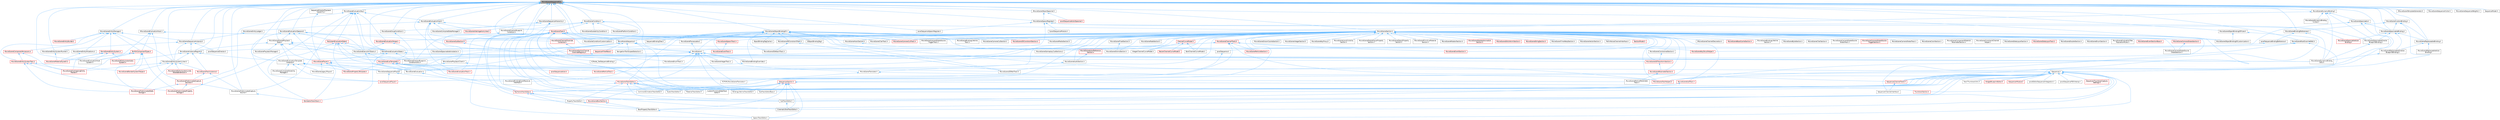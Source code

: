 digraph "MovieSceneSequenceID.h"
{
 // INTERACTIVE_SVG=YES
 // LATEX_PDF_SIZE
  bgcolor="transparent";
  edge [fontname=Helvetica,fontsize=10,labelfontname=Helvetica,labelfontsize=10];
  node [fontname=Helvetica,fontsize=10,shape=box,height=0.2,width=0.4];
  Node1 [id="Node000001",label="MovieSceneSequenceID.h",height=0.2,width=0.4,color="gray40", fillcolor="grey60", style="filled", fontcolor="black",tooltip=" "];
  Node1 -> Node2 [id="edge1_Node000001_Node000002",dir="back",color="steelblue1",style="solid",tooltip=" "];
  Node2 [id="Node000002",label="IMovieSceneEvaluationHook.h",height=0.2,width=0.4,color="grey40", fillcolor="white", style="filled",URL="$d0/d1a/IMovieSceneEvaluationHook_8h.html",tooltip=" "];
  Node2 -> Node3 [id="edge2_Node000002_Node000003",dir="back",color="steelblue1",style="solid",tooltip=" "];
  Node3 [id="Node000003",label="BuiltInComponentTypes.h",height=0.2,width=0.4,color="red", fillcolor="#FFF0F0", style="filled",URL="$dc/d94/BuiltInComponentTypes_8h.html",tooltip=" "];
  Node3 -> Node4 [id="edge3_Node000003_Node000004",dir="back",color="steelblue1",style="solid",tooltip=" "];
  Node4 [id="Node000004",label="MovieSceneBlenderSystemHelper.h",height=0.2,width=0.4,color="red", fillcolor="#FFF0F0", style="filled",URL="$d5/d47/MovieSceneBlenderSystemHelper_8h.html",tooltip=" "];
  Node3 -> Node41 [id="edge4_Node000003_Node000041",dir="back",color="steelblue1",style="solid",tooltip=" "];
  Node41 [id="Node000041",label="MovieSceneEvaluationHook\lSystem.h",height=0.2,width=0.4,color="grey40", fillcolor="white", style="filled",URL="$d1/d8b/MovieSceneEvaluationHookSystem_8h.html",tooltip=" "];
  Node3 -> Node38 [id="edge5_Node000003_Node000038",dir="back",color="steelblue1",style="solid",tooltip=" "];
  Node38 [id="Node000038",label="MovieSceneMaterialSystem.h",height=0.2,width=0.4,color="red", fillcolor="#FFF0F0", style="filled",URL="$d2/d2f/MovieSceneMaterialSystem_8h.html",tooltip=" "];
  Node3 -> Node43 [id="edge6_Node000003_Node000043",dir="back",color="steelblue1",style="solid",tooltip=" "];
  Node43 [id="Node000043",label="MovieSceneOverlappingEntity\lTracker.h",height=0.2,width=0.4,color="red", fillcolor="#FFF0F0", style="filled",URL="$db/d41/MovieSceneOverlappingEntityTracker_8h.html",tooltip=" "];
  Node3 -> Node51 [id="edge7_Node000003_Node000051",dir="back",color="steelblue1",style="solid",tooltip=" "];
  Node51 [id="Node000051",label="MovieScenePreAnimatedProperty\lStorage.h",height=0.2,width=0.4,color="red", fillcolor="#FFF0F0", style="filled",URL="$de/d55/MovieScenePreAnimatedPropertyStorage_8h.html",tooltip=" "];
  Node3 -> Node55 [id="edge8_Node000003_Node000055",dir="back",color="steelblue1",style="solid",tooltip=" "];
  Node55 [id="Node000055",label="MovieScenePreAnimatedState\lStorage.h",height=0.2,width=0.4,color="red", fillcolor="#FFF0F0", style="filled",URL="$db/d56/MovieScenePreAnimatedStateStorage_8h.html",tooltip=" "];
  Node2 -> Node41 [id="edge9_Node000002_Node000041",dir="back",color="steelblue1",style="solid",tooltip=" "];
  Node2 -> Node81 [id="edge10_Node000002_Node000081",dir="back",color="steelblue1",style="solid",tooltip=" "];
  Node81 [id="Node000081",label="MovieSceneHookSection.h",height=0.2,width=0.4,color="grey40", fillcolor="white", style="filled",URL="$d5/d6a/MovieSceneHookSection_8h.html",tooltip=" "];
  Node81 -> Node82 [id="edge11_Node000081_Node000082",dir="back",color="steelblue1",style="solid",tooltip=" "];
  Node82 [id="Node000082",label="MovieSceneGameplayCueSections.h",height=0.2,width=0.4,color="grey40", fillcolor="white", style="filled",URL="$df/ded/MovieSceneGameplayCueSections_8h.html",tooltip=" "];
  Node2 -> Node83 [id="edge12_Node000002_Node000083",dir="back",color="steelblue1",style="solid",tooltip=" "];
  Node83 [id="Node000083",label="MovieScenePreAnimatedCapture\lSources.h",height=0.2,width=0.4,color="red", fillcolor="#FFF0F0", style="filled",URL="$de/d2c/MovieScenePreAnimatedCaptureSources_8h.html",tooltip=" "];
  Node83 -> Node84 [id="edge13_Node000083_Node000084",dir="back",color="steelblue1",style="solid",tooltip=" "];
  Node84 [id="Node000084",label="MovieScenePreAnimatedCapture\lSource.h",height=0.2,width=0.4,color="grey40", fillcolor="white", style="filled",URL="$d8/dd1/MovieScenePreAnimatedCaptureSource_8h.html",tooltip=" "];
  Node84 -> Node85 [id="edge14_Node000084_Node000085",dir="back",color="steelblue1",style="solid",tooltip=" "];
  Node85 [id="Node000085",label="BlendableTokenStack.h",height=0.2,width=0.4,color="red", fillcolor="#FFF0F0", style="filled",URL="$de/d3e/BlendableTokenStack_8h.html",tooltip=" "];
  Node83 -> Node51 [id="edge15_Node000083_Node000051",dir="back",color="steelblue1",style="solid",tooltip=" "];
  Node83 -> Node55 [id="edge16_Node000083_Node000055",dir="back",color="steelblue1",style="solid",tooltip=" "];
  Node1 -> Node108 [id="edge17_Node000001_Node000108",dir="back",color="steelblue1",style="solid",tooltip=" "];
  Node108 [id="Node000108",label="IMovieSceneObjectSpawner.h",height=0.2,width=0.4,color="grey40", fillcolor="white", style="filled",URL="$df/d1b/IMovieSceneObjectSpawner_8h.html",tooltip=" "];
  Node108 -> Node109 [id="edge18_Node000108_Node000109",dir="back",color="steelblue1",style="solid",tooltip=" "];
  Node109 [id="Node000109",label="LevelSequenceActorSpawner.h",height=0.2,width=0.4,color="red", fillcolor="#FFF0F0", style="filled",URL="$de/d10/LevelSequenceActorSpawner_8h.html",tooltip=" "];
  Node108 -> Node111 [id="edge19_Node000108_Node000111",dir="back",color="steelblue1",style="solid",tooltip=" "];
  Node111 [id="Node000111",label="MovieSceneSpawnRegister.h",height=0.2,width=0.4,color="grey40", fillcolor="white", style="filled",URL="$d4/da4/MovieSceneSpawnRegister_8h.html",tooltip=" "];
  Node111 -> Node112 [id="edge20_Node000111_Node000112",dir="back",color="steelblue1",style="solid",tooltip=" "];
  Node112 [id="Node000112",label="ILevelSequenceModule.h",height=0.2,width=0.4,color="grey40", fillcolor="white", style="filled",URL="$dc/d7f/ILevelSequenceModule_8h.html",tooltip=" "];
  Node111 -> Node113 [id="edge21_Node000111_Node000113",dir="back",color="steelblue1",style="solid",tooltip=" "];
  Node113 [id="Node000113",label="IMovieScenePlayer.h",height=0.2,width=0.4,color="red", fillcolor="#FFF0F0", style="filled",URL="$d3/d25/IMovieScenePlayer_8h.html",tooltip=" "];
  Node113 -> Node85 [id="edge22_Node000113_Node000085",dir="back",color="steelblue1",style="solid",tooltip=" "];
  Node113 -> Node114 [id="edge23_Node000113_Node000114",dir="back",color="steelblue1",style="solid",tooltip=" "];
  Node114 [id="Node000114",label="ISequencer.h",height=0.2,width=0.4,color="grey40", fillcolor="white", style="filled",URL="$d7/d1d/ISequencer_8h.html",tooltip=" "];
  Node114 -> Node115 [id="edge24_Node000114_Node000115",dir="back",color="steelblue1",style="solid",tooltip=" "];
  Node115 [id="Node000115",label="AudioTrackEditor.h",height=0.2,width=0.4,color="grey40", fillcolor="white", style="filled",URL="$dd/d96/AudioTrackEditor_8h.html",tooltip=" "];
  Node114 -> Node116 [id="edge25_Node000114_Node000116",dir="back",color="steelblue1",style="solid",tooltip=" "];
  Node116 [id="Node000116",label="BindingLifetimeTrackEditor.h",height=0.2,width=0.4,color="grey40", fillcolor="white", style="filled",URL="$db/d3c/BindingLifetimeTrackEditor_8h.html",tooltip=" "];
  Node114 -> Node11 [id="edge26_Node000114_Node000011",dir="back",color="steelblue1",style="solid",tooltip=" "];
  Node11 [id="Node000011",label="BoolPropertyTrackEditor.h",height=0.2,width=0.4,color="grey40", fillcolor="white", style="filled",URL="$db/d07/BoolPropertyTrackEditor_8h.html",tooltip=" "];
  Node11 -> Node12 [id="edge27_Node000011_Node000012",dir="back",color="steelblue1",style="solid",tooltip=" "];
  Node12 [id="Node000012",label="SpawnTrackEditor.h",height=0.2,width=0.4,color="grey40", fillcolor="white", style="filled",URL="$d5/dac/SpawnTrackEditor_8h.html",tooltip=" "];
  Node114 -> Node92 [id="edge28_Node000114_Node000092",dir="back",color="steelblue1",style="solid",tooltip=" "];
  Node92 [id="Node000092",label="CinematicShotTrackEditor.h",height=0.2,width=0.4,color="grey40", fillcolor="white", style="filled",URL="$d3/d0c/CinematicShotTrackEditor_8h.html",tooltip=" "];
  Node114 -> Node117 [id="edge29_Node000114_Node000117",dir="back",color="steelblue1",style="solid",tooltip=" "];
  Node117 [id="Node000117",label="CommonAnimationTrackEditor.h",height=0.2,width=0.4,color="grey40", fillcolor="white", style="filled",URL="$d9/d6e/CommonAnimationTrackEditor_8h.html",tooltip=" "];
  Node114 -> Node118 [id="edge30_Node000114_Node000118",dir="back",color="steelblue1",style="solid",tooltip=" "];
  Node118 [id="Node000118",label="CustomPrimitiveDataTrack\lEditor.h",height=0.2,width=0.4,color="grey40", fillcolor="white", style="filled",URL="$dc/d8f/CustomPrimitiveDataTrackEditor_8h.html",tooltip=" "];
  Node114 -> Node119 [id="edge31_Node000114_Node000119",dir="back",color="steelblue1",style="solid",tooltip=" "];
  Node119 [id="Node000119",label="ISequencerModule.h",height=0.2,width=0.4,color="red", fillcolor="#FFF0F0", style="filled",URL="$d7/d3b/ISequencerModule_8h.html",tooltip=" "];
  Node114 -> Node90 [id="edge32_Node000114_Node000090",dir="back",color="steelblue1",style="solid",tooltip=" "];
  Node90 [id="Node000090",label="KeyframeTrackEditor.h",height=0.2,width=0.4,color="red", fillcolor="#FFF0F0", style="filled",URL="$dd/d47/KeyframeTrackEditor_8h.html",tooltip=" "];
  Node90 -> Node11 [id="edge33_Node000090_Node000011",dir="back",color="steelblue1",style="solid",tooltip=" "];
  Node90 -> Node32 [id="edge34_Node000090_Node000032",dir="back",color="steelblue1",style="solid",tooltip=" "];
  Node32 [id="Node000032",label="PropertyTrackEditor.h",height=0.2,width=0.4,color="grey40", fillcolor="white", style="filled",URL="$da/d9a/PropertyTrackEditor_8h.html",tooltip=" "];
  Node32 -> Node11 [id="edge35_Node000032_Node000011",dir="back",color="steelblue1",style="solid",tooltip=" "];
  Node90 -> Node91 [id="edge36_Node000090_Node000091",dir="back",color="steelblue1",style="solid",tooltip=" "];
  Node91 [id="Node000091",label="SubTrackEditor.h",height=0.2,width=0.4,color="grey40", fillcolor="white", style="filled",URL="$d8/d5b/SubTrackEditor_8h.html",tooltip=" "];
  Node91 -> Node92 [id="edge37_Node000091_Node000092",dir="back",color="steelblue1",style="solid",tooltip=" "];
  Node114 -> Node134 [id="edge38_Node000114_Node000134",dir="back",color="steelblue1",style="solid",tooltip=" "];
  Node134 [id="Node000134",label="LevelEditorSequencerIntegration.h",height=0.2,width=0.4,color="grey40", fillcolor="white", style="filled",URL="$d5/d15/LevelEditorSequencerIntegration_8h.html",tooltip=" "];
  Node114 -> Node135 [id="edge39_Node000114_Node000135",dir="back",color="steelblue1",style="solid",tooltip=" "];
  Node135 [id="Node000135",label="LevelSequenceFBXInterop.h",height=0.2,width=0.4,color="grey40", fillcolor="white", style="filled",URL="$d7/d4f/LevelSequenceFBXInterop_8h.html",tooltip=" "];
  Node114 -> Node136 [id="edge40_Node000114_Node000136",dir="back",color="steelblue1",style="solid",tooltip=" "];
  Node136 [id="Node000136",label="MaterialTrackEditor.h",height=0.2,width=0.4,color="grey40", fillcolor="white", style="filled",URL="$d1/d9f/MaterialTrackEditor_8h.html",tooltip=" "];
  Node114 -> Node137 [id="edge41_Node000114_Node000137",dir="back",color="steelblue1",style="solid",tooltip=" "];
  Node137 [id="Node000137",label="MovieSceneToolHelpers.h",height=0.2,width=0.4,color="red", fillcolor="#FFF0F0", style="filled",URL="$d4/d0e/MovieSceneToolHelpers_8h.html",tooltip=" "];
  Node114 -> Node142 [id="edge42_Node000114_Node000142",dir="back",color="steelblue1",style="solid",tooltip=" "];
  Node142 [id="Node000142",label="MovieSceneTrackEditor.h",height=0.2,width=0.4,color="red", fillcolor="#FFF0F0", style="filled",URL="$db/d6c/MovieSceneTrackEditor_8h.html",tooltip=" "];
  Node142 -> Node115 [id="edge43_Node000142_Node000115",dir="back",color="steelblue1",style="solid",tooltip=" "];
  Node142 -> Node116 [id="edge44_Node000142_Node000116",dir="back",color="steelblue1",style="solid",tooltip=" "];
  Node142 -> Node117 [id="edge45_Node000142_Node000117",dir="back",color="steelblue1",style="solid",tooltip=" "];
  Node142 -> Node118 [id="edge46_Node000142_Node000118",dir="back",color="steelblue1",style="solid",tooltip=" "];
  Node142 -> Node90 [id="edge47_Node000142_Node000090",dir="back",color="steelblue1",style="solid",tooltip=" "];
  Node142 -> Node136 [id="edge48_Node000142_Node000136",dir="back",color="steelblue1",style="solid",tooltip=" "];
  Node142 -> Node32 [id="edge49_Node000142_Node000032",dir="back",color="steelblue1",style="solid",tooltip=" "];
  Node142 -> Node91 [id="edge50_Node000142_Node000091",dir="back",color="steelblue1",style="solid",tooltip=" "];
  Node114 -> Node32 [id="edge51_Node000114_Node000032",dir="back",color="steelblue1",style="solid",tooltip=" "];
  Node114 -> Node160 [id="edge52_Node000114_Node000160",dir="back",color="steelblue1",style="solid",tooltip=" "];
  Node160 [id="Node000160",label="SequencerChannelTraits.h",height=0.2,width=0.4,color="red", fillcolor="#FFF0F0", style="filled",URL="$d6/db9/SequencerChannelTraits_8h.html",tooltip=" "];
  Node160 -> Node162 [id="edge53_Node000160_Node000162",dir="back",color="steelblue1",style="solid",tooltip=" "];
  Node162 [id="Node000162",label="SequencerChannelInterface.h",height=0.2,width=0.4,color="grey40", fillcolor="white", style="filled",URL="$da/d51/SequencerChannelInterface_8h.html",tooltip=" "];
  Node114 -> Node163 [id="edge54_Node000114_Node000163",dir="back",color="steelblue1",style="solid",tooltip=" "];
  Node163 [id="Node000163",label="SequencerThumbnailCapture\lSettings.h",height=0.2,width=0.4,color="red", fillcolor="#FFF0F0", style="filled",URL="$de/d05/SequencerThumbnailCaptureSettings_8h.html",tooltip=" "];
  Node114 -> Node12 [id="edge55_Node000114_Node000012",dir="back",color="steelblue1",style="solid",tooltip=" "];
  Node114 -> Node91 [id="edge56_Node000114_Node000091",dir="back",color="steelblue1",style="solid",tooltip=" "];
  Node114 -> Node165 [id="edge57_Node000114_Node000165",dir="back",color="steelblue1",style="solid",tooltip=" "];
  Node165 [id="Node000165",label="SubTrackEditorBase.h",height=0.2,width=0.4,color="grey40", fillcolor="white", style="filled",URL="$db/d33/SubTrackEditorBase_8h.html",tooltip=" "];
  Node114 -> Node141 [id="edge58_Node000114_Node000141",dir="back",color="steelblue1",style="solid",tooltip=" "];
  Node141 [id="Node000141",label="ThumbnailSection.h",height=0.2,width=0.4,color="red", fillcolor="#FFF0F0", style="filled",URL="$de/daf/ThumbnailSection_8h.html",tooltip=" "];
  Node114 -> Node166 [id="edge59_Node000114_Node000166",dir="back",color="steelblue1",style="solid",tooltip=" "];
  Node166 [id="Node000166",label="TrackThumbnailUtils.h",height=0.2,width=0.4,color="grey40", fillcolor="white", style="filled",URL="$dc/df4/TrackThumbnailUtils_8h.html",tooltip=" "];
  Node114 -> Node167 [id="edge60_Node000114_Node000167",dir="back",color="steelblue1",style="solid",tooltip=" "];
  Node167 [id="Node000167",label="WidgetBlueprintEditor.h",height=0.2,width=0.4,color="red", fillcolor="#FFF0F0", style="filled",URL="$d6/d04/WidgetBlueprintEditor_8h.html",tooltip=" "];
  Node113 -> Node172 [id="edge61_Node000113_Node000172",dir="back",color="steelblue1",style="solid",tooltip=" "];
  Node172 [id="Node000172",label="MovieSceneLegacyPlayer.h",height=0.2,width=0.4,color="grey40", fillcolor="white", style="filled",URL="$d7/dfb/MovieSceneLegacyPlayer_8h.html",tooltip=" "];
  Node113 -> Node103 [id="edge62_Node000113_Node000103",dir="back",color="steelblue1",style="solid",tooltip=" "];
  Node103 [id="Node000103",label="MovieScenePropertyTemplate.h",height=0.2,width=0.4,color="red", fillcolor="#FFF0F0", style="filled",URL="$d9/d24/MovieScenePropertyTemplate_8h.html",tooltip=" "];
  Node113 -> Node173 [id="edge63_Node000113_Node000173",dir="back",color="steelblue1",style="solid",tooltip=" "];
  Node173 [id="Node000173",label="MovieSceneSequencePlayer.h",height=0.2,width=0.4,color="grey40", fillcolor="white", style="filled",URL="$d3/d08/MovieSceneSequencePlayer_8h.html",tooltip=" "];
  Node173 -> Node174 [id="edge64_Node000173_Node000174",dir="back",color="steelblue1",style="solid",tooltip=" "];
  Node174 [id="Node000174",label="LevelSequencePlayer.h",height=0.2,width=0.4,color="red", fillcolor="#FFF0F0", style="filled",URL="$d0/d5e/LevelSequencePlayer_8h.html",tooltip=" "];
  Node173 -> Node177 [id="edge65_Node000173_Node000177",dir="back",color="steelblue1",style="solid",tooltip=" "];
  Node177 [id="Node000177",label="MovieSceneBindingEventReceiver\lInterface.h",height=0.2,width=0.4,color="grey40", fillcolor="white", style="filled",URL="$df/d39/MovieSceneBindingEventReceiverInterface_8h.html",tooltip=" "];
  Node111 -> Node178 [id="edge66_Node000111_Node000178",dir="back",color="steelblue1",style="solid",tooltip=" "];
  Node178 [id="Node000178",label="LevelSequenceSpawnRegister.h",height=0.2,width=0.4,color="grey40", fillcolor="white", style="filled",URL="$de/d94/LevelSequenceSpawnRegister_8h.html",tooltip=" "];
  Node111 -> Node179 [id="edge67_Node000111_Node000179",dir="back",color="steelblue1",style="solid",tooltip=" "];
  Node179 [id="Node000179",label="MovieSceneSpawnableActor\lBinding.h",height=0.2,width=0.4,color="red", fillcolor="#FFF0F0", style="filled",URL="$db/d74/MovieSceneSpawnableActorBinding_8h.html",tooltip=" "];
  Node111 -> Node181 [id="edge68_Node000111_Node000181",dir="back",color="steelblue1",style="solid",tooltip=" "];
  Node181 [id="Node000181",label="MovieSceneSpawnableDirector\lBlueprintBinding.h",height=0.2,width=0.4,color="grey40", fillcolor="white", style="filled",URL="$db/d4a/MovieSceneSpawnableDirectorBlueprintBinding_8h.html",tooltip=" "];
  Node181 -> Node182 [id="edge69_Node000181_Node000182",dir="back",color="steelblue1",style="solid",tooltip=" "];
  Node182 [id="Node000182",label="MovieSceneDynamicBinding\lUtils.h",height=0.2,width=0.4,color="grey40", fillcolor="white", style="filled",URL="$df/dce/MovieSceneDynamicBindingUtils_8h.html",tooltip=" "];
  Node1 -> Node183 [id="edge70_Node000001_Node000183",dir="back",color="steelblue1",style="solid",tooltip=" "];
  Node183 [id="Node000183",label="IMovieScenePlaybackClient.h",height=0.2,width=0.4,color="grey40", fillcolor="white", style="filled",URL="$d6/dfe/IMovieScenePlaybackClient_8h.html",tooltip=" "];
  Node183 -> Node184 [id="edge71_Node000183_Node000184",dir="back",color="steelblue1",style="solid",tooltip=" "];
  Node184 [id="Node000184",label="LevelSequenceActor.h",height=0.2,width=0.4,color="red", fillcolor="#FFF0F0", style="filled",URL="$dd/d4d/LevelSequenceActor_8h.html",tooltip=" "];
  Node183 -> Node173 [id="edge72_Node000183_Node000173",dir="back",color="steelblue1",style="solid",tooltip=" "];
  Node1 -> Node186 [id="edge73_Node000001_Node000186",dir="back",color="steelblue1",style="solid",tooltip=" "];
  Node186 [id="Node000186",label="IMovieSceneTemplateGenerator.h",height=0.2,width=0.4,color="grey40", fillcolor="white", style="filled",URL="$d1/db1/IMovieSceneTemplateGenerator_8h.html",tooltip=" "];
  Node1 -> Node114 [id="edge74_Node000001_Node000114",dir="back",color="steelblue1",style="solid",tooltip=" "];
  Node1 -> Node187 [id="edge75_Node000001_Node000187",dir="back",color="steelblue1",style="solid",tooltip=" "];
  Node187 [id="Node000187",label="LevelSequenceDirector.h",height=0.2,width=0.4,color="grey40", fillcolor="white", style="filled",URL="$d8/d00/LevelSequenceDirector_8h.html",tooltip=" "];
  Node1 -> Node178 [id="edge76_Node000001_Node000178",dir="back",color="steelblue1",style="solid",tooltip=" "];
  Node1 -> Node188 [id="edge77_Node000001_Node000188",dir="back",color="steelblue1",style="solid",tooltip=" "];
  Node188 [id="Node000188",label="MovieScene.h",height=0.2,width=0.4,color="grey40", fillcolor="white", style="filled",URL="$df/da9/MovieScene_8h.html",tooltip=" "];
  Node188 -> Node189 [id="edge78_Node000188_Node000189",dir="back",color="steelblue1",style="solid",tooltip=" "];
  Node189 [id="Node000189",label="FCPXMLMovieSceneTranslator.h",height=0.2,width=0.4,color="grey40", fillcolor="white", style="filled",URL="$d2/d93/FCPXMLMovieSceneTranslator_8h.html",tooltip=" "];
  Node188 -> Node190 [id="edge79_Node000188_Node000190",dir="back",color="steelblue1",style="solid",tooltip=" "];
  Node190 [id="Node000190",label="K2Node_GetSequenceBinding.h",height=0.2,width=0.4,color="grey40", fillcolor="white", style="filled",URL="$dc/d62/K2Node__GetSequenceBinding_8h.html",tooltip=" "];
  Node188 -> Node191 [id="edge80_Node000188_Node000191",dir="back",color="steelblue1",style="solid",tooltip=" "];
  Node191 [id="Node000191",label="MovieSceneBindingOverrides.h",height=0.2,width=0.4,color="grey40", fillcolor="white", style="filled",URL="$d4/d8c/MovieSceneBindingOverrides_8h.html",tooltip=" "];
  Node191 -> Node184 [id="edge81_Node000191_Node000184",dir="back",color="steelblue1",style="solid",tooltip=" "];
  Node188 -> Node192 [id="edge82_Node000188_Node000192",dir="back",color="steelblue1",style="solid",tooltip=" "];
  Node192 [id="Node000192",label="MovieSceneDirectorBlueprint\lConditionUtils.h",height=0.2,width=0.4,color="grey40", fillcolor="white", style="filled",URL="$d4/d8a/MovieSceneDirectorBlueprintConditionUtils_8h.html",tooltip=" "];
  Node188 -> Node182 [id="edge83_Node000188_Node000182",dir="back",color="steelblue1",style="solid",tooltip=" "];
  Node188 -> Node16 [id="edge84_Node000188_Node000016",dir="back",color="steelblue1",style="solid",tooltip=" "];
  Node16 [id="Node000016",label="MovieSceneEnumTrack.h",height=0.2,width=0.4,color="grey40", fillcolor="white", style="filled",URL="$d6/d95/MovieSceneEnumTrack_8h.html",tooltip=" "];
  Node188 -> Node22 [id="edge85_Node000188_Node000022",dir="back",color="steelblue1",style="solid",tooltip=" "];
  Node22 [id="Node000022",label="MovieSceneIntegerTrack.h",height=0.2,width=0.4,color="grey40", fillcolor="white", style="filled",URL="$d9/d1a/MovieSceneIntegerTrack_8h.html",tooltip=" "];
  Node188 -> Node173 [id="edge86_Node000188_Node000173",dir="back",color="steelblue1",style="solid",tooltip=" "];
  Node188 -> Node142 [id="edge87_Node000188_Node000142",dir="back",color="steelblue1",style="solid",tooltip=" "];
  Node188 -> Node193 [id="edge88_Node000188_Node000193",dir="back",color="steelblue1",style="solid",tooltip=" "];
  Node193 [id="Node000193",label="MovieSceneTranslator.h",height=0.2,width=0.4,color="grey40", fillcolor="white", style="filled",URL="$d2/d49/MovieSceneTranslator_8h.html",tooltip=" "];
  Node193 -> Node189 [id="edge89_Node000193_Node000189",dir="back",color="steelblue1",style="solid",tooltip=" "];
  Node193 -> Node137 [id="edge90_Node000193_Node000137",dir="back",color="steelblue1",style="solid",tooltip=" "];
  Node188 -> Node165 [id="edge91_Node000188_Node000165",dir="back",color="steelblue1",style="solid",tooltip=" "];
  Node1 -> Node194 [id="edge92_Node000001_Node000194",dir="back",color="steelblue1",style="solid",tooltip=" "];
  Node194 [id="Node000194",label="MovieSceneBindingReferences.h",height=0.2,width=0.4,color="grey40", fillcolor="white", style="filled",URL="$d1/d2b/MovieSceneBindingReferences_8h.html",tooltip=" "];
  Node194 -> Node195 [id="edge93_Node000194_Node000195",dir="back",color="steelblue1",style="solid",tooltip=" "];
  Node195 [id="Node000195",label="LevelSequenceBindingReference.h",height=0.2,width=0.4,color="grey40", fillcolor="white", style="filled",URL="$d9/dbe/LevelSequenceBindingReference_8h.html",tooltip=" "];
  Node195 -> Node196 [id="edge94_Node000195_Node000196",dir="back",color="steelblue1",style="solid",tooltip=" "];
  Node196 [id="Node000196",label="LevelSequence.h",height=0.2,width=0.4,color="grey40", fillcolor="white", style="filled",URL="$de/d1c/LevelSequence_8h.html",tooltip=" "];
  Node196 -> Node174 [id="edge95_Node000196_Node000174",dir="back",color="steelblue1",style="solid",tooltip=" "];
  Node194 -> Node182 [id="edge96_Node000194_Node000182",dir="back",color="steelblue1",style="solid",tooltip=" "];
  Node1 -> Node197 [id="edge97_Node000001_Node000197",dir="back",color="steelblue1",style="solid",tooltip=" "];
  Node197 [id="Node000197",label="MovieSceneCondition.h",height=0.2,width=0.4,color="grey40", fillcolor="white", style="filled",URL="$d2/d61/MovieSceneCondition_8h.html",tooltip=" "];
  Node197 -> Node198 [id="edge98_Node000197_Node000198",dir="back",color="steelblue1",style="solid",tooltip=" "];
  Node198 [id="Node000198",label="MovieSceneConditionCustomization.h",height=0.2,width=0.4,color="grey40", fillcolor="white", style="filled",URL="$db/d7d/MovieSceneConditionCustomization_8h.html",tooltip=" "];
  Node197 -> Node199 [id="edge99_Node000197_Node000199",dir="back",color="steelblue1",style="solid",tooltip=" "];
  Node199 [id="Node000199",label="MovieSceneDirectorBlueprint\lCondition.h",height=0.2,width=0.4,color="grey40", fillcolor="white", style="filled",URL="$d7/d71/MovieSceneDirectorBlueprintCondition_8h.html",tooltip=" "];
  Node199 -> Node192 [id="edge100_Node000199_Node000192",dir="back",color="steelblue1",style="solid",tooltip=" "];
  Node197 -> Node200 [id="edge101_Node000197_Node000200",dir="back",color="steelblue1",style="solid",tooltip=" "];
  Node200 [id="Node000200",label="MovieSceneGroupCondition.h",height=0.2,width=0.4,color="grey40", fillcolor="white", style="filled",URL="$dd/da9/MovieSceneGroupCondition_8h.html",tooltip=" "];
  Node200 -> Node192 [id="edge102_Node000200_Node000192",dir="back",color="steelblue1",style="solid",tooltip=" "];
  Node197 -> Node201 [id="edge103_Node000197_Node000201",dir="back",color="steelblue1",style="solid",tooltip=" "];
  Node201 [id="Node000201",label="MovieScenePlatformCondition.h",height=0.2,width=0.4,color="grey40", fillcolor="white", style="filled",URL="$d1/d4c/MovieScenePlatformCondition_8h.html",tooltip=" "];
  Node197 -> Node202 [id="edge104_Node000197_Node000202",dir="back",color="steelblue1",style="solid",tooltip=" "];
  Node202 [id="Node000202",label="MovieSceneScalabilityCondition.h",height=0.2,width=0.4,color="grey40", fillcolor="white", style="filled",URL="$d3/d90/MovieSceneScalabilityCondition_8h.html",tooltip=" "];
  Node197 -> Node203 [id="edge105_Node000197_Node000203",dir="back",color="steelblue1",style="solid",tooltip=" "];
  Node203 [id="Node000203",label="MovieSceneSection.h",height=0.2,width=0.4,color="grey40", fillcolor="white", style="filled",URL="$db/d95/MovieSceneSection_8h.html",tooltip=" "];
  Node203 -> Node204 [id="edge106_Node000203_Node000204",dir="back",color="steelblue1",style="solid",tooltip=" "];
  Node204 [id="Node000204",label="BezierChannelCurveModel.h",height=0.2,width=0.4,color="red", fillcolor="#FFF0F0", style="filled",URL="$d3/d63/BezierChannelCurveModel_8h.html",tooltip=" "];
  Node203 -> Node208 [id="edge107_Node000203_Node000208",dir="back",color="steelblue1",style="solid",tooltip=" "];
  Node208 [id="Node000208",label="BoolChannelCurveModel.h",height=0.2,width=0.4,color="grey40", fillcolor="white", style="filled",URL="$d0/d51/BoolChannelCurveModel_8h.html",tooltip=" "];
  Node203 -> Node209 [id="edge108_Node000203_Node000209",dir="back",color="steelblue1",style="solid",tooltip=" "];
  Node209 [id="Node000209",label="ChannelCurveModel.h",height=0.2,width=0.4,color="red", fillcolor="#FFF0F0", style="filled",URL="$de/dfa/ChannelCurveModel_8h.html",tooltip=" "];
  Node209 -> Node204 [id="edge109_Node000209_Node000204",dir="back",color="steelblue1",style="solid",tooltip=" "];
  Node209 -> Node208 [id="edge110_Node000209_Node000208",dir="back",color="steelblue1",style="solid",tooltip=" "];
  Node209 -> Node211 [id="edge111_Node000209_Node000211",dir="back",color="steelblue1",style="solid",tooltip=" "];
  Node211 [id="Node000211",label="IntegerChannelCurveModel.h",height=0.2,width=0.4,color="grey40", fillcolor="white", style="filled",URL="$df/d26/IntegerChannelCurveModel_8h.html",tooltip=" "];
  Node203 -> Node212 [id="edge112_Node000203_Node000212",dir="back",color="steelblue1",style="solid",tooltip=" "];
  Node212 [id="Node000212",label="IMovieSceneChannelDecoration.h",height=0.2,width=0.4,color="grey40", fillcolor="white", style="filled",URL="$db/d19/IMovieSceneChannelDecoration_8h.html",tooltip=" "];
  Node203 -> Node213 [id="edge113_Node000203_Node000213",dir="back",color="steelblue1",style="solid",tooltip=" "];
  Node213 [id="Node000213",label="ISequencerSection.h",height=0.2,width=0.4,color="red", fillcolor="#FFF0F0", style="filled",URL="$d7/d4b/ISequencerSection_8h.html",tooltip=" "];
  Node213 -> Node115 [id="edge114_Node000213_Node000115",dir="back",color="steelblue1",style="solid",tooltip=" "];
  Node213 -> Node116 [id="edge115_Node000213_Node000116",dir="back",color="steelblue1",style="solid",tooltip=" "];
  Node213 -> Node11 [id="edge116_Node000213_Node000011",dir="back",color="steelblue1",style="solid",tooltip=" "];
  Node213 -> Node92 [id="edge117_Node000213_Node000092",dir="back",color="steelblue1",style="solid",tooltip=" "];
  Node213 -> Node117 [id="edge118_Node000213_Node000117",dir="back",color="steelblue1",style="solid",tooltip=" "];
  Node213 -> Node118 [id="edge119_Node000213_Node000118",dir="back",color="steelblue1",style="solid",tooltip=" "];
  Node213 -> Node136 [id="edge120_Node000213_Node000136",dir="back",color="steelblue1",style="solid",tooltip=" "];
  Node213 -> Node12 [id="edge121_Node000213_Node000012",dir="back",color="steelblue1",style="solid",tooltip=" "];
  Node213 -> Node91 [id="edge122_Node000213_Node000091",dir="back",color="steelblue1",style="solid",tooltip=" "];
  Node213 -> Node165 [id="edge123_Node000213_Node000165",dir="back",color="steelblue1",style="solid",tooltip=" "];
  Node213 -> Node141 [id="edge124_Node000213_Node000141",dir="back",color="steelblue1",style="solid",tooltip=" "];
  Node203 -> Node211 [id="edge125_Node000203_Node000211",dir="back",color="steelblue1",style="solid",tooltip=" "];
  Node203 -> Node217 [id="edge126_Node000203_Node000217",dir="back",color="steelblue1",style="solid",tooltip=" "];
  Node217 [id="Node000217",label="MovieScene3DConstraintSection.h",height=0.2,width=0.4,color="red", fillcolor="#FFF0F0", style="filled",URL="$d1/d82/MovieScene3DConstraintSection_8h.html",tooltip=" "];
  Node203 -> Node220 [id="edge127_Node000203_Node000220",dir="back",color="steelblue1",style="solid",tooltip=" "];
  Node220 [id="Node000220",label="MovieScene3DConstraintTrack.h",height=0.2,width=0.4,color="grey40", fillcolor="white", style="filled",URL="$d7/d73/MovieScene3DConstraintTrack_8h.html",tooltip=" "];
  Node220 -> Node221 [id="edge128_Node000220_Node000221",dir="back",color="steelblue1",style="solid",tooltip=" "];
  Node221 [id="Node000221",label="MovieScene3DAttachTrack.h",height=0.2,width=0.4,color="grey40", fillcolor="white", style="filled",URL="$d2/d53/MovieScene3DAttachTrack_8h.html",tooltip=" "];
  Node220 -> Node94 [id="edge129_Node000220_Node000094",dir="back",color="steelblue1",style="solid",tooltip=" "];
  Node94 [id="Node000094",label="MovieScene3DPathTrack.h",height=0.2,width=0.4,color="grey40", fillcolor="white", style="filled",URL="$d3/d57/MovieScene3DPathTrack_8h.html",tooltip=" "];
  Node203 -> Node94 [id="edge130_Node000203_Node000094",dir="back",color="steelblue1",style="solid",tooltip=" "];
  Node203 -> Node222 [id="edge131_Node000203_Node000222",dir="back",color="steelblue1",style="solid",tooltip=" "];
  Node222 [id="Node000222",label="MovieScene3DTransformSection.h",height=0.2,width=0.4,color="red", fillcolor="#FFF0F0", style="filled",URL="$de/dab/MovieScene3DTransformSection_8h.html",tooltip=" "];
  Node222 -> Node223 [id="edge132_Node000222_Node000223",dir="back",color="steelblue1",style="solid",tooltip=" "];
  Node223 [id="Node000223",label="MovieSceneParameterSection.h",height=0.2,width=0.4,color="red", fillcolor="#FFF0F0", style="filled",URL="$de/d65/MovieSceneParameterSection_8h.html",tooltip=" "];
  Node223 -> Node101 [id="edge133_Node000223_Node000101",dir="back",color="steelblue1",style="solid",tooltip=" "];
  Node101 [id="Node000101",label="MovieSceneParticleParameter\lTrack.h",height=0.2,width=0.4,color="grey40", fillcolor="white", style="filled",URL="$d2/d09/MovieSceneParticleParameterTrack_8h.html",tooltip=" "];
  Node203 -> Node228 [id="edge134_Node000203_Node000228",dir="back",color="steelblue1",style="solid",tooltip=" "];
  Node228 [id="Node000228",label="MovieSceneActorReference\lSection.h",height=0.2,width=0.4,color="red", fillcolor="#FFF0F0", style="filled",URL="$de/d12/MovieSceneActorReferenceSection_8h.html",tooltip=" "];
  Node228 -> Node230 [id="edge135_Node000228_Node000230",dir="back",color="steelblue1",style="solid",tooltip=" "];
  Node230 [id="Node000230",label="MovieSceneAudioSection.h",height=0.2,width=0.4,color="grey40", fillcolor="white", style="filled",URL="$da/d5f/MovieSceneAudioSection_8h.html",tooltip=" "];
  Node230 -> Node193 [id="edge136_Node000230_Node000193",dir="back",color="steelblue1",style="solid",tooltip=" "];
  Node203 -> Node230 [id="edge137_Node000203_Node000230",dir="back",color="steelblue1",style="solid",tooltip=" "];
  Node203 -> Node231 [id="edge138_Node000203_Node000231",dir="back",color="steelblue1",style="solid",tooltip=" "];
  Node231 [id="Node000231",label="MovieSceneBaseCacheSection.h",height=0.2,width=0.4,color="red", fillcolor="#FFF0F0", style="filled",URL="$de/d40/MovieSceneBaseCacheSection_8h.html",tooltip=" "];
  Node203 -> Node233 [id="edge139_Node000203_Node000233",dir="back",color="steelblue1",style="solid",tooltip=" "];
  Node233 [id="Node000233",label="MovieSceneBindingLifetime\lSection.h",height=0.2,width=0.4,color="grey40", fillcolor="white", style="filled",URL="$da/d3d/MovieSceneBindingLifetimeSection_8h.html",tooltip=" "];
  Node203 -> Node234 [id="edge140_Node000203_Node000234",dir="back",color="steelblue1",style="solid",tooltip=" "];
  Node234 [id="Node000234",label="MovieSceneBindingLifetime\lTrack.h",height=0.2,width=0.4,color="grey40", fillcolor="white", style="filled",URL="$d8/d77/MovieSceneBindingLifetimeTrack_8h.html",tooltip=" "];
  Node203 -> Node235 [id="edge141_Node000203_Node000235",dir="back",color="steelblue1",style="solid",tooltip=" "];
  Node235 [id="Node000235",label="MovieSceneBoolSection.h",height=0.2,width=0.4,color="red", fillcolor="#FFF0F0", style="filled",URL="$dd/d49/MovieSceneBoolSection_8h.html",tooltip=" "];
  Node235 -> Node11 [id="edge142_Node000235_Node000011",dir="back",color="steelblue1",style="solid",tooltip=" "];
  Node203 -> Node238 [id="edge143_Node000203_Node000238",dir="back",color="steelblue1",style="solid",tooltip=" "];
  Node238 [id="Node000238",label="MovieSceneByteSection.h",height=0.2,width=0.4,color="grey40", fillcolor="white", style="filled",URL="$da/dd4/MovieSceneByteSection_8h.html",tooltip=" "];
  Node203 -> Node239 [id="edge144_Node000203_Node000239",dir="back",color="steelblue1",style="solid",tooltip=" "];
  Node239 [id="Node000239",label="MovieSceneCVarSection.h",height=0.2,width=0.4,color="grey40", fillcolor="white", style="filled",URL="$da/de6/MovieSceneCVarSection_8h.html",tooltip=" "];
  Node203 -> Node240 [id="edge145_Node000203_Node000240",dir="back",color="steelblue1",style="solid",tooltip=" "];
  Node240 [id="Node000240",label="MovieSceneCVarTrack.h",height=0.2,width=0.4,color="grey40", fillcolor="white", style="filled",URL="$d7/ddc/MovieSceneCVarTrack_8h.html",tooltip=" "];
  Node203 -> Node241 [id="edge146_Node000203_Node000241",dir="back",color="steelblue1",style="solid",tooltip=" "];
  Node241 [id="Node000241",label="MovieSceneCameraCutSection.h",height=0.2,width=0.4,color="grey40", fillcolor="white", style="filled",URL="$d8/d5f/MovieSceneCameraCutSection_8h.html",tooltip=" "];
  Node203 -> Node242 [id="edge147_Node000203_Node000242",dir="back",color="steelblue1",style="solid",tooltip=" "];
  Node242 [id="Node000242",label="MovieSceneCameraCutTrack.h",height=0.2,width=0.4,color="red", fillcolor="#FFF0F0", style="filled",URL="$d8/dbd/MovieSceneCameraCutTrack_8h.html",tooltip=" "];
  Node203 -> Node243 [id="edge148_Node000203_Node000243",dir="back",color="steelblue1",style="solid",tooltip=" "];
  Node243 [id="Node000243",label="MovieSceneCameraShakeSection.h",height=0.2,width=0.4,color="red", fillcolor="#FFF0F0", style="filled",URL="$df/d10/MovieSceneCameraShakeSection_8h.html",tooltip=" "];
  Node243 -> Node244 [id="edge149_Node000243_Node000244",dir="back",color="steelblue1",style="solid",tooltip=" "];
  Node244 [id="Node000244",label="MovieSceneCameraShakeSource\lShakeSection.h",height=0.2,width=0.4,color="grey40", fillcolor="white", style="filled",URL="$d1/d24/MovieSceneCameraShakeSourceShakeSection_8h.html",tooltip=" "];
  Node203 -> Node244 [id="edge150_Node000203_Node000244",dir="back",color="steelblue1",style="solid",tooltip=" "];
  Node203 -> Node245 [id="edge151_Node000203_Node000245",dir="back",color="steelblue1",style="solid",tooltip=" "];
  Node245 [id="Node000245",label="MovieSceneCameraShakeSource\lShakeTrack.h",height=0.2,width=0.4,color="grey40", fillcolor="white", style="filled",URL="$da/d54/MovieSceneCameraShakeSourceShakeTrack_8h.html",tooltip=" "];
  Node203 -> Node246 [id="edge152_Node000203_Node000246",dir="back",color="steelblue1",style="solid",tooltip=" "];
  Node246 [id="Node000246",label="MovieSceneCameraShakeSource\lTriggerSection.h",height=0.2,width=0.4,color="red", fillcolor="#FFF0F0", style="filled",URL="$d3/d5f/MovieSceneCameraShakeSourceTriggerSection_8h.html",tooltip=" "];
  Node203 -> Node248 [id="edge153_Node000203_Node000248",dir="back",color="steelblue1",style="solid",tooltip=" "];
  Node248 [id="Node000248",label="MovieSceneCameraShakeSource\lTriggerTrack.h",height=0.2,width=0.4,color="grey40", fillcolor="white", style="filled",URL="$d6/d3d/MovieSceneCameraShakeSourceTriggerTrack_8h.html",tooltip=" "];
  Node203 -> Node249 [id="edge154_Node000203_Node000249",dir="back",color="steelblue1",style="solid",tooltip=" "];
  Node249 [id="Node000249",label="MovieSceneCameraShakeTrack.h",height=0.2,width=0.4,color="grey40", fillcolor="white", style="filled",URL="$d8/d91/MovieSceneCameraShakeTrack_8h.html",tooltip=" "];
  Node203 -> Node250 [id="edge155_Node000203_Node000250",dir="back",color="steelblue1",style="solid",tooltip=" "];
  Node250 [id="Node000250",label="MovieSceneChannelOverride\lContainer.h",height=0.2,width=0.4,color="red", fillcolor="#FFF0F0", style="filled",URL="$d1/dd2/MovieSceneChannelOverrideContainer_8h.html",tooltip=" "];
  Node250 -> Node253 [id="edge156_Node000250_Node000253",dir="back",color="steelblue1",style="solid",tooltip=" "];
  Node253 [id="Node000253",label="MovieSceneSectionChannel\lOverrideRegistry.h",height=0.2,width=0.4,color="red", fillcolor="#FFF0F0", style="filled",URL="$d0/d33/MovieSceneSectionChannelOverrideRegistry_8h.html",tooltip=" "];
  Node253 -> Node222 [id="edge157_Node000253_Node000222",dir="back",color="steelblue1",style="solid",tooltip=" "];
  Node203 -> Node254 [id="edge158_Node000203_Node000254",dir="back",color="steelblue1",style="solid",tooltip=" "];
  Node254 [id="Node000254",label="MovieSceneChannelTraits.h",height=0.2,width=0.4,color="red", fillcolor="#FFF0F0", style="filled",URL="$df/dae/MovieSceneChannelTraits_8h.html",tooltip=" "];
  Node254 -> Node90 [id="edge159_Node000254_Node000090",dir="back",color="steelblue1",style="solid",tooltip=" "];
  Node254 -> Node228 [id="edge160_Node000254_Node000228",dir="back",color="steelblue1",style="solid",tooltip=" "];
  Node254 -> Node289 [id="edge161_Node000254_Node000289",dir="back",color="steelblue1",style="solid",tooltip=" "];
  Node289 [id="Node000289",label="MovieSceneEventSection.h",height=0.2,width=0.4,color="red", fillcolor="#FFF0F0", style="filled",URL="$d6/dc4/MovieSceneEventSection_8h.html",tooltip=" "];
  Node254 -> Node82 [id="edge162_Node000254_Node000082",dir="back",color="steelblue1",style="solid",tooltip=" "];
  Node254 -> Node292 [id="edge163_Node000254_Node000292",dir="back",color="steelblue1",style="solid",tooltip=" "];
  Node292 [id="Node000292",label="MovieSceneKeyStructHelper.h",height=0.2,width=0.4,color="red", fillcolor="#FFF0F0", style="filled",URL="$dc/d5c/MovieSceneKeyStructHelper_8h.html",tooltip=" "];
  Node254 -> Node260 [id="edge164_Node000254_Node000260",dir="back",color="steelblue1",style="solid",tooltip=" "];
  Node260 [id="Node000260",label="MovieSceneParticleSection.h",height=0.2,width=0.4,color="red", fillcolor="#FFF0F0", style="filled",URL="$d4/ddc/MovieSceneParticleSection_8h.html",tooltip=" "];
  Node254 -> Node160 [id="edge165_Node000254_Node000160",dir="back",color="steelblue1",style="solid",tooltip=" "];
  Node203 -> Node277 [id="edge166_Node000203_Node000277",dir="back",color="steelblue1",style="solid",tooltip=" "];
  Node277 [id="Node000277",label="MovieSceneColorSection.h",height=0.2,width=0.4,color="grey40", fillcolor="white", style="filled",URL="$dd/dd4/MovieSceneColorSection_8h.html",tooltip=" "];
  Node203 -> Node278 [id="edge167_Node000203_Node000278",dir="back",color="steelblue1",style="solid",tooltip=" "];
  Node278 [id="Node000278",label="MovieSceneComponentMaterial\lParameterSection.h",height=0.2,width=0.4,color="grey40", fillcolor="white", style="filled",URL="$dd/d3d/MovieSceneComponentMaterialParameterSection_8h.html",tooltip=" "];
  Node203 -> Node300 [id="edge168_Node000203_Node000300",dir="back",color="steelblue1",style="solid",tooltip=" "];
  Node300 [id="Node000300",label="MovieSceneConstrainedSection.h",height=0.2,width=0.4,color="grey40", fillcolor="white", style="filled",URL="$d3/d19/MovieSceneConstrainedSection_8h.html",tooltip=" "];
  Node300 -> Node222 [id="edge169_Node000300_Node000222",dir="back",color="steelblue1",style="solid",tooltip=" "];
  Node203 -> Node301 [id="edge170_Node000203_Node000301",dir="back",color="steelblue1",style="solid",tooltip=" "];
  Node301 [id="Node000301",label="MovieSceneConstraintChannel\lHelper.h",height=0.2,width=0.4,color="grey40", fillcolor="white", style="filled",URL="$d8/dbb/MovieSceneConstraintChannelHelper_8h.html",tooltip=" "];
  Node203 -> Node302 [id="edge171_Node000203_Node000302",dir="back",color="steelblue1",style="solid",tooltip=" "];
  Node302 [id="Node000302",label="MovieSceneDataLayerSection.h",height=0.2,width=0.4,color="grey40", fillcolor="white", style="filled",URL="$d9/d30/MovieSceneDataLayerSection_8h.html",tooltip=" "];
  Node203 -> Node303 [id="edge172_Node000203_Node000303",dir="back",color="steelblue1",style="solid",tooltip=" "];
  Node303 [id="Node000303",label="MovieSceneDataLayerTrack.h",height=0.2,width=0.4,color="red", fillcolor="#FFF0F0", style="filled",URL="$df/da0/MovieSceneDataLayerTrack_8h.html",tooltip=" "];
  Node203 -> Node264 [id="edge173_Node000203_Node000264",dir="back",color="steelblue1",style="solid",tooltip=" "];
  Node264 [id="Node000264",label="MovieSceneDoubleSection.h",height=0.2,width=0.4,color="grey40", fillcolor="white", style="filled",URL="$d3/df4/MovieSceneDoubleSection_8h.html",tooltip=" "];
  Node203 -> Node259 [id="edge174_Node000203_Node000259",dir="back",color="steelblue1",style="solid",tooltip=" "];
  Node259 [id="Node000259",label="MovieSceneEnumSection.h",height=0.2,width=0.4,color="grey40", fillcolor="white", style="filled",URL="$d7/d84/MovieSceneEnumSection_8h.html",tooltip=" "];
  Node203 -> Node89 [id="edge175_Node000203_Node000089",dir="back",color="steelblue1",style="solid",tooltip=" "];
  Node89 [id="Node000089",label="MovieSceneEvalTemplate.h",height=0.2,width=0.4,color="red", fillcolor="#FFF0F0", style="filled",URL="$d2/d6c/MovieSceneEvalTemplate_8h.html",tooltip=" "];
  Node89 -> Node90 [id="edge176_Node000089_Node000090",dir="back",color="steelblue1",style="solid",tooltip=" "];
  Node89 -> Node94 [id="edge177_Node000089_Node000094",dir="back",color="steelblue1",style="solid",tooltip=" "];
  Node89 -> Node96 [id="edge178_Node000089_Node000096",dir="back",color="steelblue1",style="solid",tooltip=" "];
  Node96 [id="Node000096",label="MovieSceneEvaluation.h",height=0.2,width=0.4,color="grey40", fillcolor="white", style="filled",URL="$dc/ded/MovieSceneEvaluation_8h.html",tooltip=" "];
  Node96 -> Node90 [id="edge179_Node000096_Node000090",dir="back",color="steelblue1",style="solid",tooltip=" "];
  Node89 -> Node97 [id="edge180_Node000089_Node000097",dir="back",color="steelblue1",style="solid",tooltip=" "];
  Node97 [id="Node000097",label="MovieSceneEvaluationTrack.h",height=0.2,width=0.4,color="red", fillcolor="#FFF0F0", style="filled",URL="$d1/de1/MovieSceneEvaluationTrack_8h.html",tooltip=" "];
  Node89 -> Node101 [id="edge181_Node000089_Node000101",dir="back",color="steelblue1",style="solid",tooltip=" "];
  Node89 -> Node102 [id="edge182_Node000089_Node000102",dir="back",color="steelblue1",style="solid",tooltip=" "];
  Node102 [id="Node000102",label="MovieSceneParticleTrack.h",height=0.2,width=0.4,color="red", fillcolor="#FFF0F0", style="filled",URL="$dd/dba/MovieSceneParticleTrack_8h.html",tooltip=" "];
  Node89 -> Node103 [id="edge183_Node000089_Node000103",dir="back",color="steelblue1",style="solid",tooltip=" "];
  Node203 -> Node96 [id="edge184_Node000203_Node000096",dir="back",color="steelblue1",style="solid",tooltip=" "];
  Node203 -> Node304 [id="edge185_Node000203_Node000304",dir="back",color="steelblue1",style="solid",tooltip=" "];
  Node304 [id="Node000304",label="MovieSceneEvaluationScope.h",height=0.2,width=0.4,color="red", fillcolor="#FFF0F0", style="filled",URL="$de/d5b/MovieSceneEvaluationScope_8h.html",tooltip=" "];
  Node304 -> Node85 [id="edge186_Node000304_Node000085",dir="back",color="steelblue1",style="solid",tooltip=" "];
  Node304 -> Node88 [id="edge187_Node000304_Node000088",dir="back",color="steelblue1",style="solid",tooltip=" "];
  Node88 [id="Node000088",label="MovieSceneExecutionTokens.h",height=0.2,width=0.4,color="grey40", fillcolor="white", style="filled",URL="$d7/dd2/MovieSceneExecutionTokens_8h.html",tooltip=" "];
  Node88 -> Node89 [id="edge188_Node000088_Node000089",dir="back",color="steelblue1",style="solid",tooltip=" "];
  Node88 -> Node96 [id="edge189_Node000088_Node000096",dir="back",color="steelblue1",style="solid",tooltip=" "];
  Node203 -> Node306 [id="edge190_Node000203_Node000306",dir="back",color="steelblue1",style="solid",tooltip=" "];
  Node306 [id="Node000306",label="MovieSceneEvaluationTree\lPopulationRules.h",height=0.2,width=0.4,color="grey40", fillcolor="white", style="filled",URL="$dc/dcc/MovieSceneEvaluationTreePopulationRules_8h.html",tooltip=" "];
  Node203 -> Node289 [id="edge191_Node000203_Node000289",dir="back",color="steelblue1",style="solid",tooltip=" "];
  Node203 -> Node307 [id="edge192_Node000203_Node000307",dir="back",color="steelblue1",style="solid",tooltip=" "];
  Node307 [id="Node000307",label="MovieSceneEventSectionBase.h",height=0.2,width=0.4,color="red", fillcolor="#FFF0F0", style="filled",URL="$da/dac/MovieSceneEventSectionBase_8h.html",tooltip=" "];
  Node203 -> Node279 [id="edge193_Node000203_Node000279",dir="back",color="steelblue1",style="solid",tooltip=" "];
  Node279 [id="Node000279",label="MovieSceneFadeSection.h",height=0.2,width=0.4,color="grey40", fillcolor="white", style="filled",URL="$d8/db8/MovieSceneFadeSection_8h.html",tooltip=" "];
  Node203 -> Node280 [id="edge194_Node000203_Node000280",dir="back",color="steelblue1",style="solid",tooltip=" "];
  Node280 [id="Node000280",label="MovieSceneFloatSection.h",height=0.2,width=0.4,color="grey40", fillcolor="white", style="filled",URL="$dc/d18/MovieSceneFloatSection_8h.html",tooltip=" "];
  Node280 -> Node281 [id="edge195_Node000280_Node000281",dir="back",color="steelblue1",style="solid",tooltip=" "];
  Node281 [id="Node000281",label="MovieSceneSlomoSection.h",height=0.2,width=0.4,color="grey40", fillcolor="white", style="filled",URL="$d1/de5/MovieSceneSlomoSection_8h.html",tooltip=" "];
  Node203 -> Node82 [id="edge196_Node000203_Node000082",dir="back",color="steelblue1",style="solid",tooltip=" "];
  Node203 -> Node309 [id="edge197_Node000203_Node000309",dir="back",color="steelblue1",style="solid",tooltip=" "];
  Node309 [id="Node000309",label="MovieSceneGroomCacheSection.h",height=0.2,width=0.4,color="grey40", fillcolor="white", style="filled",URL="$d7/d2a/MovieSceneGroomCacheSection_8h.html",tooltip=" "];
  Node203 -> Node81 [id="edge198_Node000203_Node000081",dir="back",color="steelblue1",style="solid",tooltip=" "];
  Node203 -> Node291 [id="edge199_Node000203_Node000291",dir="back",color="steelblue1",style="solid",tooltip=" "];
  Node291 [id="Node000291",label="MovieSceneIntegerSection.h",height=0.2,width=0.4,color="grey40", fillcolor="white", style="filled",URL="$d6/d5f/MovieSceneIntegerSection_8h.html",tooltip=" "];
  Node203 -> Node310 [id="edge200_Node000203_Node000310",dir="back",color="steelblue1",style="solid",tooltip=" "];
  Node310 [id="Node000310",label="MovieSceneKeyProxy.h",height=0.2,width=0.4,color="grey40", fillcolor="white", style="filled",URL="$de/d45/MovieSceneKeyProxy_8h.html",tooltip=" "];
  Node203 -> Node311 [id="edge201_Node000203_Node000311",dir="back",color="steelblue1",style="solid",tooltip=" "];
  Node311 [id="Node000311",label="MovieSceneLevelVisibility\lSection.h",height=0.2,width=0.4,color="grey40", fillcolor="white", style="filled",URL="$df/db5/MovieSceneLevelVisibilitySection_8h.html",tooltip=" "];
  Node203 -> Node312 [id="edge202_Node000203_Node000312",dir="back",color="steelblue1",style="solid",tooltip=" "];
  Node312 [id="Node000312",label="MovieSceneMediaPlayerProperty\lSection.h",height=0.2,width=0.4,color="grey40", fillcolor="white", style="filled",URL="$d2/d76/MovieSceneMediaPlayerPropertySection_8h.html",tooltip=" "];
  Node203 -> Node257 [id="edge203_Node000203_Node000257",dir="back",color="steelblue1",style="solid",tooltip=" "];
  Node257 [id="Node000257",label="MovieSceneMediaSection.h",height=0.2,width=0.4,color="grey40", fillcolor="white", style="filled",URL="$d2/df2/MovieSceneMediaSection_8h.html",tooltip=" "];
  Node203 -> Node296 [id="edge204_Node000203_Node000296",dir="back",color="steelblue1",style="solid",tooltip=" "];
  Node296 [id="Node000296",label="MovieSceneObjectProperty\lSection.h",height=0.2,width=0.4,color="grey40", fillcolor="white", style="filled",URL="$d4/d31/MovieSceneObjectPropertySection_8h.html",tooltip=" "];
  Node203 -> Node223 [id="edge205_Node000203_Node000223",dir="back",color="steelblue1",style="solid",tooltip=" "];
  Node203 -> Node101 [id="edge206_Node000203_Node000101",dir="back",color="steelblue1",style="solid",tooltip=" "];
  Node203 -> Node260 [id="edge207_Node000203_Node000260",dir="back",color="steelblue1",style="solid",tooltip=" "];
  Node203 -> Node102 [id="edge208_Node000203_Node000102",dir="back",color="steelblue1",style="solid",tooltip=" "];
  Node203 -> Node297 [id="edge209_Node000203_Node000297",dir="back",color="steelblue1",style="solid",tooltip=" "];
  Node297 [id="Node000297",label="MovieScenePrimitiveMaterial\lSection.h",height=0.2,width=0.4,color="grey40", fillcolor="white", style="filled",URL="$d1/d77/MovieScenePrimitiveMaterialSection_8h.html",tooltip=" "];
  Node203 -> Node265 [id="edge210_Node000203_Node000265",dir="back",color="steelblue1",style="solid",tooltip=" "];
  Node265 [id="Node000265",label="MovieSceneRotatorSection.h",height=0.2,width=0.4,color="grey40", fillcolor="white", style="filled",URL="$d0/d8d/MovieSceneRotatorSection_8h.html",tooltip=" "];
  Node203 -> Node253 [id="edge211_Node000203_Node000253",dir="back",color="steelblue1",style="solid",tooltip=" "];
  Node203 -> Node313 [id="edge212_Node000203_Node000313",dir="back",color="steelblue1",style="solid",tooltip=" "];
  Node313 [id="Node000313",label="MovieSceneSequence.h",height=0.2,width=0.4,color="grey40", fillcolor="white", style="filled",URL="$d6/dca/MovieSceneSequence_8h.html",tooltip=" "];
  Node313 -> Node196 [id="edge213_Node000313_Node000196",dir="back",color="steelblue1",style="solid",tooltip=" "];
  Node313 -> Node96 [id="edge214_Node000313_Node000096",dir="back",color="steelblue1",style="solid",tooltip=" "];
  Node313 -> Node314 [id="edge215_Node000313_Node000314",dir="back",color="steelblue1",style="solid",tooltip=" "];
  Node314 [id="Node000314",label="MovieSceneEvaluationState.h",height=0.2,width=0.4,color="grey40", fillcolor="white", style="filled",URL="$d4/d20/MovieSceneEvaluationState_8h.html",tooltip=" "];
  Node314 -> Node113 [id="edge216_Node000314_Node000113",dir="back",color="steelblue1",style="solid",tooltip=" "];
  Node314 -> Node192 [id="edge217_Node000314_Node000192",dir="back",color="steelblue1",style="solid",tooltip=" "];
  Node314 -> Node182 [id="edge218_Node000314_Node000182",dir="back",color="steelblue1",style="solid",tooltip=" "];
  Node314 -> Node96 [id="edge219_Node000314_Node000096",dir="back",color="steelblue1",style="solid",tooltip=" "];
  Node313 -> Node103 [id="edge220_Node000313_Node000103",dir="back",color="steelblue1",style="solid",tooltip=" "];
  Node313 -> Node315 [id="edge221_Node000313_Node000315",dir="back",color="steelblue1",style="solid",tooltip=" "];
  Node315 [id="Node000315",label="MovieSceneSpawnableAnnotation.h",height=0.2,width=0.4,color="grey40", fillcolor="white", style="filled",URL="$d4/db8/MovieSceneSpawnableAnnotation_8h.html",tooltip=" "];
  Node313 -> Node142 [id="edge222_Node000313_Node000142",dir="back",color="steelblue1",style="solid",tooltip=" "];
  Node313 -> Node316 [id="edge223_Node000313_Node000316",dir="back",color="steelblue1",style="solid",tooltip=" "];
  Node316 [id="Node000316",label="NavigationToolScopedSelection.h",height=0.2,width=0.4,color="grey40", fillcolor="white", style="filled",URL="$d2/d02/NavigationToolScopedSelection_8h.html",tooltip=" "];
  Node313 -> Node317 [id="edge224_Node000313_Node000317",dir="back",color="steelblue1",style="solid",tooltip=" "];
  Node317 [id="Node000317",label="SequencerFilterBase.h",height=0.2,width=0.4,color="red", fillcolor="#FFF0F0", style="filled",URL="$d6/d57/SequencerFilterBase_8h.html",tooltip=" "];
  Node313 -> Node165 [id="edge225_Node000313_Node000165",dir="back",color="steelblue1",style="solid",tooltip=" "];
  Node203 -> Node282 [id="edge226_Node000203_Node000282",dir="back",color="steelblue1",style="solid",tooltip=" "];
  Node282 [id="Node000282",label="MovieSceneSkeletalAnimation\lSection.h",height=0.2,width=0.4,color="red", fillcolor="#FFF0F0", style="filled",URL="$de/d52/MovieSceneSkeletalAnimationSection_8h.html",tooltip=" "];
  Node203 -> Node281 [id="edge227_Node000203_Node000281",dir="back",color="steelblue1",style="solid",tooltip=" "];
  Node203 -> Node332 [id="edge228_Node000203_Node000332",dir="back",color="steelblue1",style="solid",tooltip=" "];
  Node332 [id="Node000332",label="MovieSceneSpawnTrack.h",height=0.2,width=0.4,color="red", fillcolor="#FFF0F0", style="filled",URL="$d3/d03/MovieSceneSpawnTrack_8h.html",tooltip=" "];
  Node332 -> Node333 [id="edge229_Node000332_Node000333",dir="back",color="steelblue1",style="solid",tooltip=" "];
  Node333 [id="Node000333",label="MovieSceneEventTrack.h",height=0.2,width=0.4,color="red", fillcolor="#FFF0F0", style="filled",URL="$d3/d79/MovieSceneEventTrack_8h.html",tooltip=" "];
  Node203 -> Node284 [id="edge230_Node000203_Node000284",dir="back",color="steelblue1",style="solid",tooltip=" "];
  Node284 [id="Node000284",label="MovieSceneStitchAnimSection.h",height=0.2,width=0.4,color="red", fillcolor="#FFF0F0", style="filled",URL="$de/d74/MovieSceneStitchAnimSection_8h.html",tooltip=" "];
  Node203 -> Node299 [id="edge231_Node000203_Node000299",dir="back",color="steelblue1",style="solid",tooltip=" "];
  Node299 [id="Node000299",label="MovieSceneStringSection.h",height=0.2,width=0.4,color="red", fillcolor="#FFF0F0", style="filled",URL="$d4/d3d/MovieSceneStringSection_8h.html",tooltip=" "];
  Node203 -> Node266 [id="edge232_Node000203_Node000266",dir="back",color="steelblue1",style="solid",tooltip=" "];
  Node266 [id="Node000266",label="MovieSceneSubSection.h",height=0.2,width=0.4,color="red", fillcolor="#FFF0F0", style="filled",URL="$dd/d38/MovieSceneSubSection_8h.html",tooltip=" "];
  Node266 -> Node165 [id="edge233_Node000266_Node000165",dir="back",color="steelblue1",style="solid",tooltip=" "];
  Node203 -> Node334 [id="edge234_Node000203_Node000334",dir="back",color="steelblue1",style="solid",tooltip=" "];
  Node334 [id="Node000334",label="MovieSceneSubTrack.h",height=0.2,width=0.4,color="red", fillcolor="#FFF0F0", style="filled",URL="$d8/dbb/MovieSceneSubTrack_8h.html",tooltip=" "];
  Node334 -> Node91 [id="edge235_Node000334_Node000091",dir="back",color="steelblue1",style="solid",tooltip=" "];
  Node334 -> Node165 [id="edge236_Node000334_Node000165",dir="back",color="steelblue1",style="solid",tooltip=" "];
  Node203 -> Node336 [id="edge237_Node000203_Node000336",dir="back",color="steelblue1",style="solid",tooltip=" "];
  Node336 [id="Node000336",label="MovieSceneTimeWarpSection.h",height=0.2,width=0.4,color="grey40", fillcolor="white", style="filled",URL="$d7/d4a/MovieSceneTimeWarpSection_8h.html",tooltip=" "];
  Node203 -> Node137 [id="edge238_Node000203_Node000137",dir="back",color="steelblue1",style="solid",tooltip=" "];
  Node203 -> Node275 [id="edge239_Node000203_Node000275",dir="back",color="steelblue1",style="solid",tooltip=" "];
  Node275 [id="Node000275",label="MovieSceneVectorSection.h",height=0.2,width=0.4,color="grey40", fillcolor="white", style="filled",URL="$d6/d29/MovieSceneVectorSection_8h.html",tooltip=" "];
  Node203 -> Node337 [id="edge240_Node000203_Node000337",dir="back",color="steelblue1",style="solid",tooltip=" "];
  Node337 [id="Node000337",label="PerlinNoiseChannelInterface.h",height=0.2,width=0.4,color="grey40", fillcolor="white", style="filled",URL="$d5/dc1/PerlinNoiseChannelInterface_8h.html",tooltip=" "];
  Node203 -> Node338 [id="edge241_Node000203_Node000338",dir="back",color="steelblue1",style="solid",tooltip=" "];
  Node338 [id="Node000338",label="SectionModel.h",height=0.2,width=0.4,color="red", fillcolor="#FFF0F0", style="filled",URL="$d7/d0c/SectionModel_8h.html",tooltip=" "];
  Node203 -> Node162 [id="edge242_Node000203_Node000162",dir="back",color="steelblue1",style="solid",tooltip=" "];
  Node203 -> Node160 [id="edge243_Node000203_Node000160",dir="back",color="steelblue1",style="solid",tooltip=" "];
  Node197 -> Node343 [id="edge244_Node000197_Node000343",dir="back",color="steelblue1",style="solid",tooltip=" "];
  Node343 [id="Node000343",label="MovieSceneTrack.h",height=0.2,width=0.4,color="red", fillcolor="#FFF0F0", style="filled",URL="$d6/db2/MovieSceneTrack_8h.html",tooltip=" "];
  Node343 -> Node115 [id="edge245_Node000343_Node000115",dir="back",color="steelblue1",style="solid",tooltip=" "];
  Node343 -> Node116 [id="edge246_Node000343_Node000116",dir="back",color="steelblue1",style="solid",tooltip=" "];
  Node343 -> Node92 [id="edge247_Node000343_Node000092",dir="back",color="steelblue1",style="solid",tooltip=" "];
  Node343 -> Node117 [id="edge248_Node000343_Node000117",dir="back",color="steelblue1",style="solid",tooltip=" "];
  Node343 -> Node118 [id="edge249_Node000343_Node000118",dir="back",color="steelblue1",style="solid",tooltip=" "];
  Node343 -> Node90 [id="edge250_Node000343_Node000090",dir="back",color="steelblue1",style="solid",tooltip=" "];
  Node343 -> Node136 [id="edge251_Node000343_Node000136",dir="back",color="steelblue1",style="solid",tooltip=" "];
  Node343 -> Node188 [id="edge252_Node000343_Node000188",dir="back",color="steelblue1",style="solid",tooltip=" "];
  Node343 -> Node220 [id="edge253_Node000343_Node000220",dir="back",color="steelblue1",style="solid",tooltip=" "];
  Node343 -> Node234 [id="edge254_Node000343_Node000234",dir="back",color="steelblue1",style="solid",tooltip=" "];
  Node343 -> Node240 [id="edge255_Node000343_Node000240",dir="back",color="steelblue1",style="solid",tooltip=" "];
  Node343 -> Node242 [id="edge256_Node000343_Node000242",dir="back",color="steelblue1",style="solid",tooltip=" "];
  Node343 -> Node248 [id="edge257_Node000343_Node000248",dir="back",color="steelblue1",style="solid",tooltip=" "];
  Node343 -> Node198 [id="edge258_Node000343_Node000198",dir="back",color="steelblue1",style="solid",tooltip=" "];
  Node343 -> Node16 [id="edge259_Node000343_Node000016",dir="back",color="steelblue1",style="solid",tooltip=" "];
  Node343 -> Node97 [id="edge260_Node000343_Node000097",dir="back",color="steelblue1",style="solid",tooltip=" "];
  Node343 -> Node313 [id="edge261_Node000343_Node000313",dir="back",color="steelblue1",style="solid",tooltip=" "];
  Node343 -> Node332 [id="edge262_Node000343_Node000332",dir="back",color="steelblue1",style="solid",tooltip=" "];
  Node343 -> Node142 [id="edge263_Node000343_Node000142",dir="back",color="steelblue1",style="solid",tooltip=" "];
  Node343 -> Node32 [id="edge264_Node000343_Node000032",dir="back",color="steelblue1",style="solid",tooltip=" "];
  Node343 -> Node12 [id="edge265_Node000343_Node000012",dir="back",color="steelblue1",style="solid",tooltip=" "];
  Node343 -> Node91 [id="edge266_Node000343_Node000091",dir="back",color="steelblue1",style="solid",tooltip=" "];
  Node1 -> Node356 [id="edge267_Node000001_Node000356",dir="back",color="steelblue1",style="solid",tooltip=" "];
  Node356 [id="Node000356",label="MovieSceneCustomBinding.h",height=0.2,width=0.4,color="grey40", fillcolor="white", style="filled",URL="$dd/d8b/MovieSceneCustomBinding_8h.html",tooltip=" "];
  Node356 -> Node114 [id="edge268_Node000356_Node000114",dir="back",color="steelblue1",style="solid",tooltip=" "];
  Node356 -> Node194 [id="edge269_Node000356_Node000194",dir="back",color="steelblue1",style="solid",tooltip=" "];
  Node356 -> Node357 [id="edge270_Node000356_Node000357",dir="back",color="steelblue1",style="solid",tooltip=" "];
  Node357 [id="Node000357",label="MovieSceneReplaceableBinding.h",height=0.2,width=0.4,color="grey40", fillcolor="white", style="filled",URL="$df/d21/MovieSceneReplaceableBinding_8h.html",tooltip=" "];
  Node357 -> Node358 [id="edge271_Node000357_Node000358",dir="back",color="steelblue1",style="solid",tooltip=" "];
  Node358 [id="Node000358",label="MovieSceneReplaceableActor\lBinding.h",height=0.2,width=0.4,color="grey40", fillcolor="white", style="filled",URL="$d3/da7/MovieSceneReplaceableActorBinding_8h.html",tooltip=" "];
  Node357 -> Node359 [id="edge272_Node000357_Node000359",dir="back",color="steelblue1",style="solid",tooltip=" "];
  Node359 [id="Node000359",label="MovieSceneReplaceableDirector\lBlueprintBinding.h",height=0.2,width=0.4,color="grey40", fillcolor="white", style="filled",URL="$d6/deb/MovieSceneReplaceableDirectorBlueprintBinding_8h.html",tooltip=" "];
  Node359 -> Node182 [id="edge273_Node000359_Node000182",dir="back",color="steelblue1",style="solid",tooltip=" "];
  Node356 -> Node360 [id="edge274_Node000356_Node000360",dir="back",color="steelblue1",style="solid",tooltip=" "];
  Node360 [id="Node000360",label="MovieSceneSpawnableBinding.h",height=0.2,width=0.4,color="grey40", fillcolor="white", style="filled",URL="$d5/d79/MovieSceneSpawnableBinding_8h.html",tooltip=" "];
  Node360 -> Node357 [id="edge275_Node000360_Node000357",dir="back",color="steelblue1",style="solid",tooltip=" "];
  Node360 -> Node359 [id="edge276_Node000360_Node000359",dir="back",color="steelblue1",style="solid",tooltip=" "];
  Node360 -> Node179 [id="edge277_Node000360_Node000179",dir="back",color="steelblue1",style="solid",tooltip=" "];
  Node360 -> Node181 [id="edge278_Node000360_Node000181",dir="back",color="steelblue1",style="solid",tooltip=" "];
  Node1 -> Node199 [id="edge279_Node000001_Node000199",dir="back",color="steelblue1",style="solid",tooltip=" "];
  Node1 -> Node361 [id="edge280_Node000001_Node000361",dir="back",color="steelblue1",style="solid",tooltip=" "];
  Node361 [id="Node000361",label="MovieSceneDynamicBinding.h",height=0.2,width=0.4,color="grey40", fillcolor="white", style="filled",URL="$de/d6a/MovieSceneDynamicBinding_8h.html",tooltip=" "];
  Node361 -> Node362 [id="edge281_Node000361_Node000362",dir="back",color="steelblue1",style="solid",tooltip=" "];
  Node362 [id="Node000362",label="MovieSceneDynamicBinding\lInvoker.h",height=0.2,width=0.4,color="grey40", fillcolor="white", style="filled",URL="$db/d4f/MovieSceneDynamicBindingInvoker_8h.html",tooltip=" "];
  Node361 -> Node182 [id="edge282_Node000361_Node000182",dir="back",color="steelblue1",style="solid",tooltip=" "];
  Node361 -> Node363 [id="edge283_Node000361_Node000363",dir="back",color="steelblue1",style="solid",tooltip=" "];
  Node363 [id="Node000363",label="MovieScenePossessable.h",height=0.2,width=0.4,color="grey40", fillcolor="white", style="filled",URL="$d1/d39/MovieScenePossessable_8h.html",tooltip=" "];
  Node363 -> Node188 [id="edge284_Node000363_Node000188",dir="back",color="steelblue1",style="solid",tooltip=" "];
  Node361 -> Node364 [id="edge285_Node000361_Node000364",dir="back",color="steelblue1",style="solid",tooltip=" "];
  Node364 [id="Node000364",label="MovieSceneSpawnable.h",height=0.2,width=0.4,color="grey40", fillcolor="white", style="filled",URL="$dd/dca/MovieSceneSpawnable_8h.html",tooltip=" "];
  Node364 -> Node188 [id="edge286_Node000364_Node000188",dir="back",color="steelblue1",style="solid",tooltip=" "];
  Node364 -> Node360 [id="edge287_Node000364_Node000360",dir="back",color="steelblue1",style="solid",tooltip=" "];
  Node364 -> Node137 [id="edge288_Node000364_Node000137",dir="back",color="steelblue1",style="solid",tooltip=" "];
  Node361 -> Node181 [id="edge289_Node000361_Node000181",dir="back",color="steelblue1",style="solid",tooltip=" "];
  Node1 -> Node365 [id="edge290_Node000001_Node000365",dir="back",color="steelblue1",style="solid",tooltip=" "];
  Node365 [id="Node000365",label="MovieSceneEntityManager.h",height=0.2,width=0.4,color="grey40", fillcolor="white", style="filled",URL="$d5/d5b/MovieSceneEntityManager_8h.html",tooltip=" "];
  Node365 -> Node3 [id="edge291_Node000365_Node000003",dir="back",color="steelblue1",style="solid",tooltip=" "];
  Node365 -> Node366 [id="edge292_Node000365_Node000366",dir="back",color="steelblue1",style="solid",tooltip=" "];
  Node366 [id="Node000366",label="MovieSceneComponentAccessors.h",height=0.2,width=0.4,color="red", fillcolor="#FFF0F0", style="filled",URL="$db/d67/MovieSceneComponentAccessors_8h.html",tooltip=" "];
  Node366 -> Node368 [id="edge293_Node000366_Node000368",dir="back",color="steelblue1",style="solid",tooltip=" "];
  Node368 [id="Node000368",label="MovieSceneEntitySystemTask.h",height=0.2,width=0.4,color="red", fillcolor="#FFF0F0", style="filled",URL="$d5/dcb/MovieSceneEntitySystemTask_8h.html",tooltip=" "];
  Node368 -> Node4 [id="edge294_Node000368_Node000004",dir="back",color="steelblue1",style="solid",tooltip=" "];
  Node368 -> Node43 [id="edge295_Node000368_Node000043",dir="back",color="steelblue1",style="solid",tooltip=" "];
  Node368 -> Node51 [id="edge296_Node000368_Node000051",dir="back",color="steelblue1",style="solid",tooltip=" "];
  Node368 -> Node55 [id="edge297_Node000368_Node000055",dir="back",color="steelblue1",style="solid",tooltip=" "];
  Node366 -> Node43 [id="edge298_Node000366_Node000043",dir="back",color="steelblue1",style="solid",tooltip=" "];
  Node365 -> Node381 [id="edge299_Node000365_Node000381",dir="back",color="steelblue1",style="solid",tooltip=" "];
  Node381 [id="Node000381",label="MovieSceneEntityBuilder.h",height=0.2,width=0.4,color="red", fillcolor="#FFF0F0", style="filled",URL="$d4/df8/MovieSceneEntityBuilder_8h.html",tooltip=" "];
  Node365 -> Node400 [id="edge300_Node000365_Node000400",dir="back",color="steelblue1",style="solid",tooltip=" "];
  Node400 [id="Node000400",label="MovieSceneEntityMutations.h",height=0.2,width=0.4,color="grey40", fillcolor="white", style="filled",URL="$d1/da2/MovieSceneEntityMutations_8h.html",tooltip=" "];
  Node400 -> Node38 [id="edge301_Node000400_Node000038",dir="back",color="steelblue1",style="solid",tooltip=" "];
  Node365 -> Node401 [id="edge302_Node000365_Node000401",dir="back",color="steelblue1",style="solid",tooltip=" "];
  Node401 [id="Node000401",label="MovieSceneEntitySystem.h",height=0.2,width=0.4,color="red", fillcolor="#FFF0F0", style="filled",URL="$dd/d4b/MovieSceneEntitySystem_8h.html",tooltip=" "];
  Node401 -> Node388 [id="edge303_Node000401_Node000388",dir="back",color="steelblue1",style="solid",tooltip=" "];
  Node388 [id="Node000388",label="MovieSceneEntityInstantiator\lSystem.h",height=0.2,width=0.4,color="red", fillcolor="#FFF0F0", style="filled",URL="$d1/d77/MovieSceneEntityInstantiatorSystem_8h.html",tooltip=" "];
  Node401 -> Node41 [id="edge304_Node000401_Node000041",dir="back",color="steelblue1",style="solid",tooltip=" "];
  Node401 -> Node38 [id="edge305_Node000401_Node000038",dir="back",color="steelblue1",style="solid",tooltip=" "];
  Node401 -> Node43 [id="edge306_Node000401_Node000043",dir="back",color="steelblue1",style="solid",tooltip=" "];
  Node365 -> Node373 [id="edge307_Node000365_Node000373",dir="back",color="steelblue1",style="solid",tooltip=" "];
  Node373 [id="Node000373",label="MovieSceneEntitySystemLinker.h",height=0.2,width=0.4,color="grey40", fillcolor="white", style="filled",URL="$d9/d16/MovieSceneEntitySystemLinker_8h.html",tooltip=" "];
  Node373 -> Node4 [id="edge308_Node000373_Node000004",dir="back",color="steelblue1",style="solid",tooltip=" "];
  Node373 -> Node374 [id="edge309_Node000373_Node000374",dir="back",color="steelblue1",style="solid",tooltip=" "];
  Node374 [id="Node000374",label="MovieSceneEntitySystemLinker\lSharedExtension.h",height=0.2,width=0.4,color="red", fillcolor="#FFF0F0", style="filled",URL="$dc/df1/MovieSceneEntitySystemLinkerSharedExtension_8h.html",tooltip=" "];
  Node373 -> Node43 [id="edge310_Node000373_Node000043",dir="back",color="steelblue1",style="solid",tooltip=" "];
  Node373 -> Node55 [id="edge311_Node000373_Node000055",dir="back",color="steelblue1",style="solid",tooltip=" "];
  Node373 -> Node375 [id="edge312_Node000373_Node000375",dir="back",color="steelblue1",style="solid",tooltip=" "];
  Node375 [id="Node000375",label="MovieSceneTrackInstance.h",height=0.2,width=0.4,color="red", fillcolor="#FFF0F0", style="filled",URL="$d4/d28/MovieSceneTrackInstance_8h.html",tooltip=" "];
  Node375 -> Node84 [id="edge313_Node000375_Node000084",dir="back",color="steelblue1",style="solid",tooltip=" "];
  Node375 -> Node83 [id="edge314_Node000375_Node000083",dir="back",color="steelblue1",style="solid",tooltip=" "];
  Node365 -> Node368 [id="edge315_Node000365_Node000368",dir="back",color="steelblue1",style="solid",tooltip=" "];
  Node365 -> Node385 [id="edge316_Node000365_Node000385",dir="back",color="steelblue1",style="solid",tooltip=" "];
  Node385 [id="Node000385",label="MovieSceneSequenceInstance.h",height=0.2,width=0.4,color="grey40", fillcolor="white", style="filled",URL="$d1/d07/MovieSceneSequenceInstance_8h.html",tooltip=" "];
  Node385 -> Node187 [id="edge317_Node000385_Node000187",dir="back",color="steelblue1",style="solid",tooltip=" "];
  Node385 -> Node373 [id="edge318_Node000385_Node000373",dir="back",color="steelblue1",style="solid",tooltip=" "];
  Node385 -> Node386 [id="edge319_Node000385_Node000386",dir="back",color="steelblue1",style="solid",tooltip=" "];
  Node386 [id="Node000386",label="MovieSceneEntitySystemRunner.h",height=0.2,width=0.4,color="grey40", fillcolor="white", style="filled",URL="$d3/db8/MovieSceneEntitySystemRunner_8h.html",tooltip=" "];
  Node386 -> Node38 [id="edge320_Node000386_Node000038",dir="back",color="steelblue1",style="solid",tooltip=" "];
  Node385 -> Node387 [id="edge321_Node000385_Node000387",dir="back",color="steelblue1",style="solid",tooltip=" "];
  Node387 [id="Node000387",label="MovieSceneInstanceRegistry.h",height=0.2,width=0.4,color="grey40", fillcolor="white", style="filled",URL="$d6/d54/MovieSceneInstanceRegistry_8h.html",tooltip=" "];
  Node387 -> Node388 [id="edge322_Node000387_Node000388",dir="back",color="steelblue1",style="solid",tooltip=" "];
  Node387 -> Node373 [id="edge323_Node000387_Node000373",dir="back",color="steelblue1",style="solid",tooltip=" "];
  Node387 -> Node397 [id="edge324_Node000387_Node000397",dir="back",color="steelblue1",style="solid",tooltip=" "];
  Node397 [id="Node000397",label="MovieSceneEvaluationTemplate\lInstance.h",height=0.2,width=0.4,color="grey40", fillcolor="white", style="filled",URL="$dc/d63/MovieSceneEvaluationTemplateInstance_8h.html",tooltip=" "];
  Node397 -> Node174 [id="edge325_Node000397_Node000174",dir="back",color="steelblue1",style="solid",tooltip=" "];
  Node397 -> Node398 [id="edge326_Node000397_Node000398",dir="back",color="steelblue1",style="solid",tooltip=" "];
  Node398 [id="Node000398",label="MovieSceneCompiledVolatility\lManager.h",height=0.2,width=0.4,color="grey40", fillcolor="white", style="filled",URL="$db/ddd/MovieSceneCompiledVolatilityManager_8h.html",tooltip=" "];
  Node397 -> Node96 [id="edge327_Node000397_Node000096",dir="back",color="steelblue1",style="solid",tooltip=" "];
  Node397 -> Node172 [id="edge328_Node000397_Node000172",dir="back",color="steelblue1",style="solid",tooltip=" "];
  Node397 -> Node103 [id="edge329_Node000397_Node000103",dir="back",color="steelblue1",style="solid",tooltip=" "];
  Node397 -> Node173 [id="edge330_Node000397_Node000173",dir="back",color="steelblue1",style="solid",tooltip=" "];
  Node387 -> Node375 [id="edge331_Node000387_Node000375",dir="back",color="steelblue1",style="solid",tooltip=" "];
  Node1 -> Node373 [id="edge332_Node000001_Node000373",dir="back",color="steelblue1",style="solid",tooltip=" "];
  Node1 -> Node386 [id="edge333_Node000001_Node000386",dir="back",color="steelblue1",style="solid",tooltip=" "];
  Node1 -> Node426 [id="edge334_Node000001_Node000426",dir="back",color="steelblue1",style="solid",tooltip=" "];
  Node426 [id="Node000426",label="MovieSceneEvaluationField.h",height=0.2,width=0.4,color="grey40", fillcolor="white", style="filled",URL="$d6/d5d/MovieSceneEvaluationField_8h.html",tooltip=" "];
  Node426 -> Node250 [id="edge335_Node000426_Node000250",dir="back",color="steelblue1",style="solid",tooltip=" "];
  Node426 -> Node99 [id="edge336_Node000426_Node000099",dir="back",color="steelblue1",style="solid",tooltip=" "];
  Node99 [id="Node000099",label="MovieSceneCompiledDataManager.h",height=0.2,width=0.4,color="grey40", fillcolor="white", style="filled",URL="$d7/d59/MovieSceneCompiledDataManager_8h.html",tooltip=" "];
  Node426 -> Node384 [id="edge337_Node000426_Node000384",dir="back",color="steelblue1",style="solid",tooltip=" "];
  Node384 [id="Node000384",label="MovieSceneEntityLedger.h",height=0.2,width=0.4,color="grey40", fillcolor="white", style="filled",URL="$d6/d4e/MovieSceneEntityLedger_8h.html",tooltip=" "];
  Node384 -> Node385 [id="edge338_Node000384_Node000385",dir="back",color="steelblue1",style="solid",tooltip=" "];
  Node426 -> Node97 [id="edge339_Node000426_Node000097",dir="back",color="steelblue1",style="solid",tooltip=" "];
  Node426 -> Node78 [id="edge340_Node000426_Node000078",dir="back",color="steelblue1",style="solid",tooltip=" "];
  Node78 [id="Node000078",label="MovieSceneInterrogationLinker.h",height=0.2,width=0.4,color="red", fillcolor="#FFF0F0", style="filled",URL="$d9/d6a/MovieSceneInterrogationLinker_8h.html",tooltip=" "];
  Node426 -> Node253 [id="edge341_Node000426_Node000253",dir="back",color="steelblue1",style="solid",tooltip=" "];
  Node426 -> Node343 [id="edge342_Node000426_Node000343",dir="back",color="steelblue1",style="solid",tooltip=" "];
  Node1 -> Node41 [id="edge343_Node000001_Node000041",dir="back",color="steelblue1",style="solid",tooltip=" "];
  Node1 -> Node427 [id="edge344_Node000001_Node000427",dir="back",color="steelblue1",style="solid",tooltip=" "];
  Node427 [id="Node000427",label="MovieSceneEvaluationKey.h",height=0.2,width=0.4,color="grey40", fillcolor="white", style="filled",URL="$dc/d93/MovieSceneEvaluationKey_8h.html",tooltip=" "];
  Node427 -> Node426 [id="edge345_Node000427_Node000426",dir="back",color="steelblue1",style="solid",tooltip=" "];
  Node427 -> Node304 [id="edge346_Node000427_Node000304",dir="back",color="steelblue1",style="solid",tooltip=" "];
  Node427 -> Node314 [id="edge347_Node000427_Node000314",dir="back",color="steelblue1",style="solid",tooltip=" "];
  Node427 -> Node88 [id="edge348_Node000427_Node000088",dir="back",color="steelblue1",style="solid",tooltip=" "];
  Node427 -> Node84 [id="edge349_Node000427_Node000084",dir="back",color="steelblue1",style="solid",tooltip=" "];
  Node427 -> Node83 [id="edge350_Node000427_Node000083",dir="back",color="steelblue1",style="solid",tooltip=" "];
  Node427 -> Node51 [id="edge351_Node000427_Node000051",dir="back",color="steelblue1",style="solid",tooltip=" "];
  Node427 -> Node428 [id="edge352_Node000427_Node000428",dir="back",color="steelblue1",style="solid",tooltip=" "];
  Node428 [id="Node000428",label="PersistentEvaluationData.h",height=0.2,width=0.4,color="red", fillcolor="#FFF0F0", style="filled",URL="$d2/d9b/PersistentEvaluationData_8h.html",tooltip=" "];
  Node428 -> Node174 [id="edge353_Node000428_Node000174",dir="back",color="steelblue1",style="solid",tooltip=" "];
  Node428 -> Node89 [id="edge354_Node000428_Node000089",dir="back",color="steelblue1",style="solid",tooltip=" "];
  Node428 -> Node314 [id="edge355_Node000428_Node000314",dir="back",color="steelblue1",style="solid",tooltip=" "];
  Node428 -> Node97 [id="edge356_Node000428_Node000097",dir="back",color="steelblue1",style="solid",tooltip=" "];
  Node428 -> Node88 [id="edge357_Node000428_Node000088",dir="back",color="steelblue1",style="solid",tooltip=" "];
  Node428 -> Node103 [id="edge358_Node000428_Node000103",dir="back",color="steelblue1",style="solid",tooltip=" "];
  Node1 -> Node430 [id="edge359_Node000001_Node000430",dir="back",color="steelblue1",style="solid",tooltip=" "];
  Node430 [id="Node000430",label="MovieSceneEvaluationOperand.h",height=0.2,width=0.4,color="grey40", fillcolor="white", style="filled",URL="$dc/df2/MovieSceneEvaluationOperand_8h.html",tooltip=" "];
  Node430 -> Node85 [id="edge360_Node000430_Node000085",dir="back",color="steelblue1",style="solid",tooltip=" "];
  Node430 -> Node113 [id="edge361_Node000430_Node000113",dir="back",color="steelblue1",style="solid",tooltip=" "];
  Node430 -> Node88 [id="edge362_Node000430_Node000088",dir="back",color="steelblue1",style="solid",tooltip=" "];
  Node430 -> Node431 [id="edge363_Node000430_Node000431",dir="back",color="steelblue1",style="solid",tooltip=" "];
  Node431 [id="Node000431",label="MovieSceneSharedPlayback\lState.h",height=0.2,width=0.4,color="grey40", fillcolor="white", style="filled",URL="$d7/d15/MovieSceneSharedPlaybackState_8h.html",tooltip=" "];
  Node431 -> Node113 [id="edge364_Node000431_Node000113",dir="back",color="steelblue1",style="solid",tooltip=" "];
  Node431 -> Node192 [id="edge365_Node000431_Node000192",dir="back",color="steelblue1",style="solid",tooltip=" "];
  Node431 -> Node182 [id="edge366_Node000431_Node000182",dir="back",color="steelblue1",style="solid",tooltip=" "];
  Node431 -> Node314 [id="edge367_Node000431_Node000314",dir="back",color="steelblue1",style="solid",tooltip=" "];
  Node431 -> Node397 [id="edge368_Node000431_Node000397",dir="back",color="steelblue1",style="solid",tooltip=" "];
  Node431 -> Node387 [id="edge369_Node000431_Node000387",dir="back",color="steelblue1",style="solid",tooltip=" "];
  Node431 -> Node432 [id="edge370_Node000431_Node000432",dir="back",color="steelblue1",style="solid",tooltip=" "];
  Node432 [id="Node000432",label="MovieScenePlaybackManager.h",height=0.2,width=0.4,color="grey40", fillcolor="white", style="filled",URL="$d9/d81/MovieScenePlaybackManager_8h.html",tooltip=" "];
  Node430 -> Node266 [id="edge371_Node000430_Node000266",dir="back",color="steelblue1",style="solid",tooltip=" "];
  Node430 -> Node428 [id="edge372_Node000430_Node000428",dir="back",color="steelblue1",style="solid",tooltip=" "];
  Node1 -> Node314 [id="edge373_Node000001_Node000314",dir="back",color="steelblue1",style="solid",tooltip=" "];
  Node1 -> Node397 [id="edge374_Node000001_Node000397",dir="back",color="steelblue1",style="solid",tooltip=" "];
  Node1 -> Node200 [id="edge375_Node000001_Node000200",dir="back",color="steelblue1",style="solid",tooltip=" "];
  Node1 -> Node387 [id="edge376_Node000001_Node000387",dir="back",color="steelblue1",style="solid",tooltip=" "];
  Node1 -> Node433 [id="edge377_Node000001_Node000433",dir="back",color="steelblue1",style="solid",tooltip=" "];
  Node433 [id="Node000433",label="MovieSceneObjectBindingID.h",height=0.2,width=0.4,color="grey40", fillcolor="white", style="filled",URL="$db/d1f/MovieSceneObjectBindingID_8h.html",tooltip=" "];
  Node433 -> Node187 [id="edge378_Node000433_Node000187",dir="back",color="steelblue1",style="solid",tooltip=" "];
  Node433 -> Node188 [id="edge379_Node000433_Node000188",dir="back",color="steelblue1",style="solid",tooltip=" "];
  Node433 -> Node221 [id="edge380_Node000433_Node000221",dir="back",color="steelblue1",style="solid",tooltip=" "];
  Node433 -> Node217 [id="edge381_Node000433_Node000217",dir="back",color="steelblue1",style="solid",tooltip=" "];
  Node433 -> Node220 [id="edge382_Node000433_Node000220",dir="back",color="steelblue1",style="solid",tooltip=" "];
  Node433 -> Node94 [id="edge383_Node000433_Node000094",dir="back",color="steelblue1",style="solid",tooltip=" "];
  Node433 -> Node228 [id="edge384_Node000433_Node000228",dir="back",color="steelblue1",style="solid",tooltip=" "];
  Node433 -> Node177 [id="edge385_Node000433_Node000177",dir="back",color="steelblue1",style="solid",tooltip=" "];
  Node433 -> Node191 [id="edge386_Node000433_Node000191",dir="back",color="steelblue1",style="solid",tooltip=" "];
  Node433 -> Node241 [id="edge387_Node000433_Node000241",dir="back",color="steelblue1",style="solid",tooltip=" "];
  Node433 -> Node242 [id="edge388_Node000433_Node000242",dir="back",color="steelblue1",style="solid",tooltip=" "];
  Node433 -> Node333 [id="edge389_Node000433_Node000333",dir="back",color="steelblue1",style="solid",tooltip=" "];
  Node433 -> Node82 [id="edge390_Node000433_Node000082",dir="back",color="steelblue1",style="solid",tooltip=" "];
  Node433 -> Node257 [id="edge391_Node000433_Node000257",dir="back",color="steelblue1",style="solid",tooltip=" "];
  Node433 -> Node434 [id="edge392_Node000433_Node000434",dir="back",color="steelblue1",style="solid",tooltip=" "];
  Node434 [id="Node000434",label="MovieSceneObjectBindingIDCustomization.h",height=0.2,width=0.4,color="grey40", fillcolor="white", style="filled",URL="$d9/d78/MovieSceneObjectBindingIDCustomization_8h.html",tooltip=" "];
  Node433 -> Node363 [id="edge393_Node000433_Node000363",dir="back",color="steelblue1",style="solid",tooltip=" "];
  Node433 -> Node313 [id="edge394_Node000433_Node000313",dir="back",color="steelblue1",style="solid",tooltip=" "];
  Node433 -> Node137 [id="edge395_Node000433_Node000137",dir="back",color="steelblue1",style="solid",tooltip=" "];
  Node433 -> Node435 [id="edge396_Node000433_Node000435",dir="back",color="steelblue1",style="solid",tooltip=" "];
  Node435 [id="Node000435",label="ObjectBindingTagCache.h",height=0.2,width=0.4,color="grey40", fillcolor="white", style="filled",URL="$d4/d72/ObjectBindingTagCache_8h.html",tooltip=" "];
  Node433 -> Node436 [id="edge397_Node000433_Node000436",dir="back",color="steelblue1",style="solid",tooltip=" "];
  Node436 [id="Node000436",label="SObjectBindingTag.h",height=0.2,width=0.4,color="grey40", fillcolor="white", style="filled",URL="$dc/d49/SObjectBindingTag_8h.html",tooltip=" "];
  Node433 -> Node437 [id="edge398_Node000433_Node000437",dir="back",color="steelblue1",style="solid",tooltip=" "];
  Node437 [id="Node000437",label="SequenceBindingTree.h",height=0.2,width=0.4,color="grey40", fillcolor="white", style="filled",URL="$df/de6/SequenceBindingTree_8h.html",tooltip=" "];
  Node1 -> Node434 [id="edge399_Node000001_Node000434",dir="back",color="steelblue1",style="solid",tooltip=" "];
  Node1 -> Node438 [id="edge400_Node000001_Node000438",dir="back",color="steelblue1",style="solid",tooltip=" "];
  Node438 [id="Node000438",label="MovieSceneObjectBindingIDPicker.h",height=0.2,width=0.4,color="grey40", fillcolor="white", style="filled",URL="$d7/daa/MovieSceneObjectBindingIDPicker_8h.html",tooltip=" "];
  Node438 -> Node434 [id="edge401_Node000438_Node000434",dir="back",color="steelblue1",style="solid",tooltip=" "];
  Node438 -> Node137 [id="edge402_Node000438_Node000137",dir="back",color="steelblue1",style="solid",tooltip=" "];
  Node1 -> Node363 [id="edge403_Node000001_Node000363",dir="back",color="steelblue1",style="solid",tooltip=" "];
  Node1 -> Node84 [id="edge404_Node000001_Node000084",dir="back",color="steelblue1",style="solid",tooltip=" "];
  Node1 -> Node357 [id="edge405_Node000001_Node000357",dir="back",color="steelblue1",style="solid",tooltip=" "];
  Node1 -> Node439 [id="edge406_Node000001_Node000439",dir="back",color="steelblue1",style="solid",tooltip=" "];
  Node439 [id="Node000439",label="MovieSceneRootOverridePath.h",height=0.2,width=0.4,color="grey40", fillcolor="white", style="filled",URL="$d3/d74/MovieSceneRootOverridePath_8h.html",tooltip=" "];
  Node439 -> Node397 [id="edge407_Node000439_Node000397",dir="back",color="steelblue1",style="solid",tooltip=" "];
  Node439 -> Node292 [id="edge408_Node000439_Node000292",dir="back",color="steelblue1",style="solid",tooltip=" "];
  Node439 -> Node160 [id="edge409_Node000439_Node000160",dir="back",color="steelblue1",style="solid",tooltip=" "];
  Node1 -> Node203 [id="edge410_Node000001_Node000203",dir="back",color="steelblue1",style="solid",tooltip=" "];
  Node1 -> Node313 [id="edge411_Node000001_Node000313",dir="back",color="steelblue1",style="solid",tooltip=" "];
  Node1 -> Node440 [id="edge412_Node000001_Node000440",dir="back",color="steelblue1",style="solid",tooltip=" "];
  Node440 [id="Node000440",label="MovieSceneSequenceHierarchy.h",height=0.2,width=0.4,color="grey40", fillcolor="white", style="filled",URL="$d0/dd7/MovieSceneSequenceHierarchy_8h.html",tooltip=" "];
  Node440 -> Node190 [id="edge413_Node000440_Node000190",dir="back",color="steelblue1",style="solid",tooltip=" "];
  Node440 -> Node99 [id="edge414_Node000440_Node000099",dir="back",color="steelblue1",style="solid",tooltip=" "];
  Node440 -> Node78 [id="edge415_Node000440_Node000078",dir="back",color="steelblue1",style="solid",tooltip=" "];
  Node440 -> Node266 [id="edge416_Node000440_Node000266",dir="back",color="steelblue1",style="solid",tooltip=" "];
  Node1 -> Node385 [id="edge417_Node000001_Node000385",dir="back",color="steelblue1",style="solid",tooltip=" "];
  Node1 -> Node441 [id="edge418_Node000001_Node000441",dir="back",color="steelblue1",style="solid",tooltip=" "];
  Node441 [id="Node000441",label="MovieSceneSequenceVisitor.h",height=0.2,width=0.4,color="grey40", fillcolor="white", style="filled",URL="$d7/d57/MovieSceneSequenceVisitor_8h.html",tooltip=" "];
  Node1 -> Node442 [id="edge419_Node000001_Node000442",dir="back",color="steelblue1",style="solid",tooltip=" "];
  Node442 [id="Node000442",label="MovieSceneSequenceWeights.h",height=0.2,width=0.4,color="grey40", fillcolor="white", style="filled",URL="$de/dc7/MovieSceneSequenceWeights_8h.html",tooltip=" "];
  Node1 -> Node431 [id="edge420_Node000001_Node000431",dir="back",color="steelblue1",style="solid",tooltip=" "];
  Node1 -> Node111 [id="edge421_Node000001_Node000111",dir="back",color="steelblue1",style="solid",tooltip=" "];
  Node1 -> Node315 [id="edge422_Node000001_Node000315",dir="back",color="steelblue1",style="solid",tooltip=" "];
  Node1 -> Node360 [id="edge423_Node000001_Node000360",dir="back",color="steelblue1",style="solid",tooltip=" "];
  Node1 -> Node266 [id="edge424_Node000001_Node000266",dir="back",color="steelblue1",style="solid",tooltip=" "];
  Node1 -> Node437 [id="edge425_Node000001_Node000437",dir="back",color="steelblue1",style="solid",tooltip=" "];
  Node1 -> Node443 [id="edge426_Node000001_Node000443",dir="back",color="steelblue1",style="solid",tooltip=" "];
  Node443 [id="Node000443",label="SequenceDirectorPlayback\lCapability.h",height=0.2,width=0.4,color="grey40", fillcolor="white", style="filled",URL="$d8/d0d/SequenceDirectorPlaybackCapability_8h.html",tooltip=" "];
  Node443 -> Node113 [id="edge427_Node000443_Node000113",dir="back",color="steelblue1",style="solid",tooltip=" "];
  Node1 -> Node444 [id="edge428_Node000001_Node000444",dir="back",color="steelblue1",style="solid",tooltip=" "];
  Node444 [id="Node000444",label="SequenceModel.h",height=0.2,width=0.4,color="grey40", fillcolor="white", style="filled",URL="$d4/d28/SequenceModel_8h.html",tooltip=" "];
}
